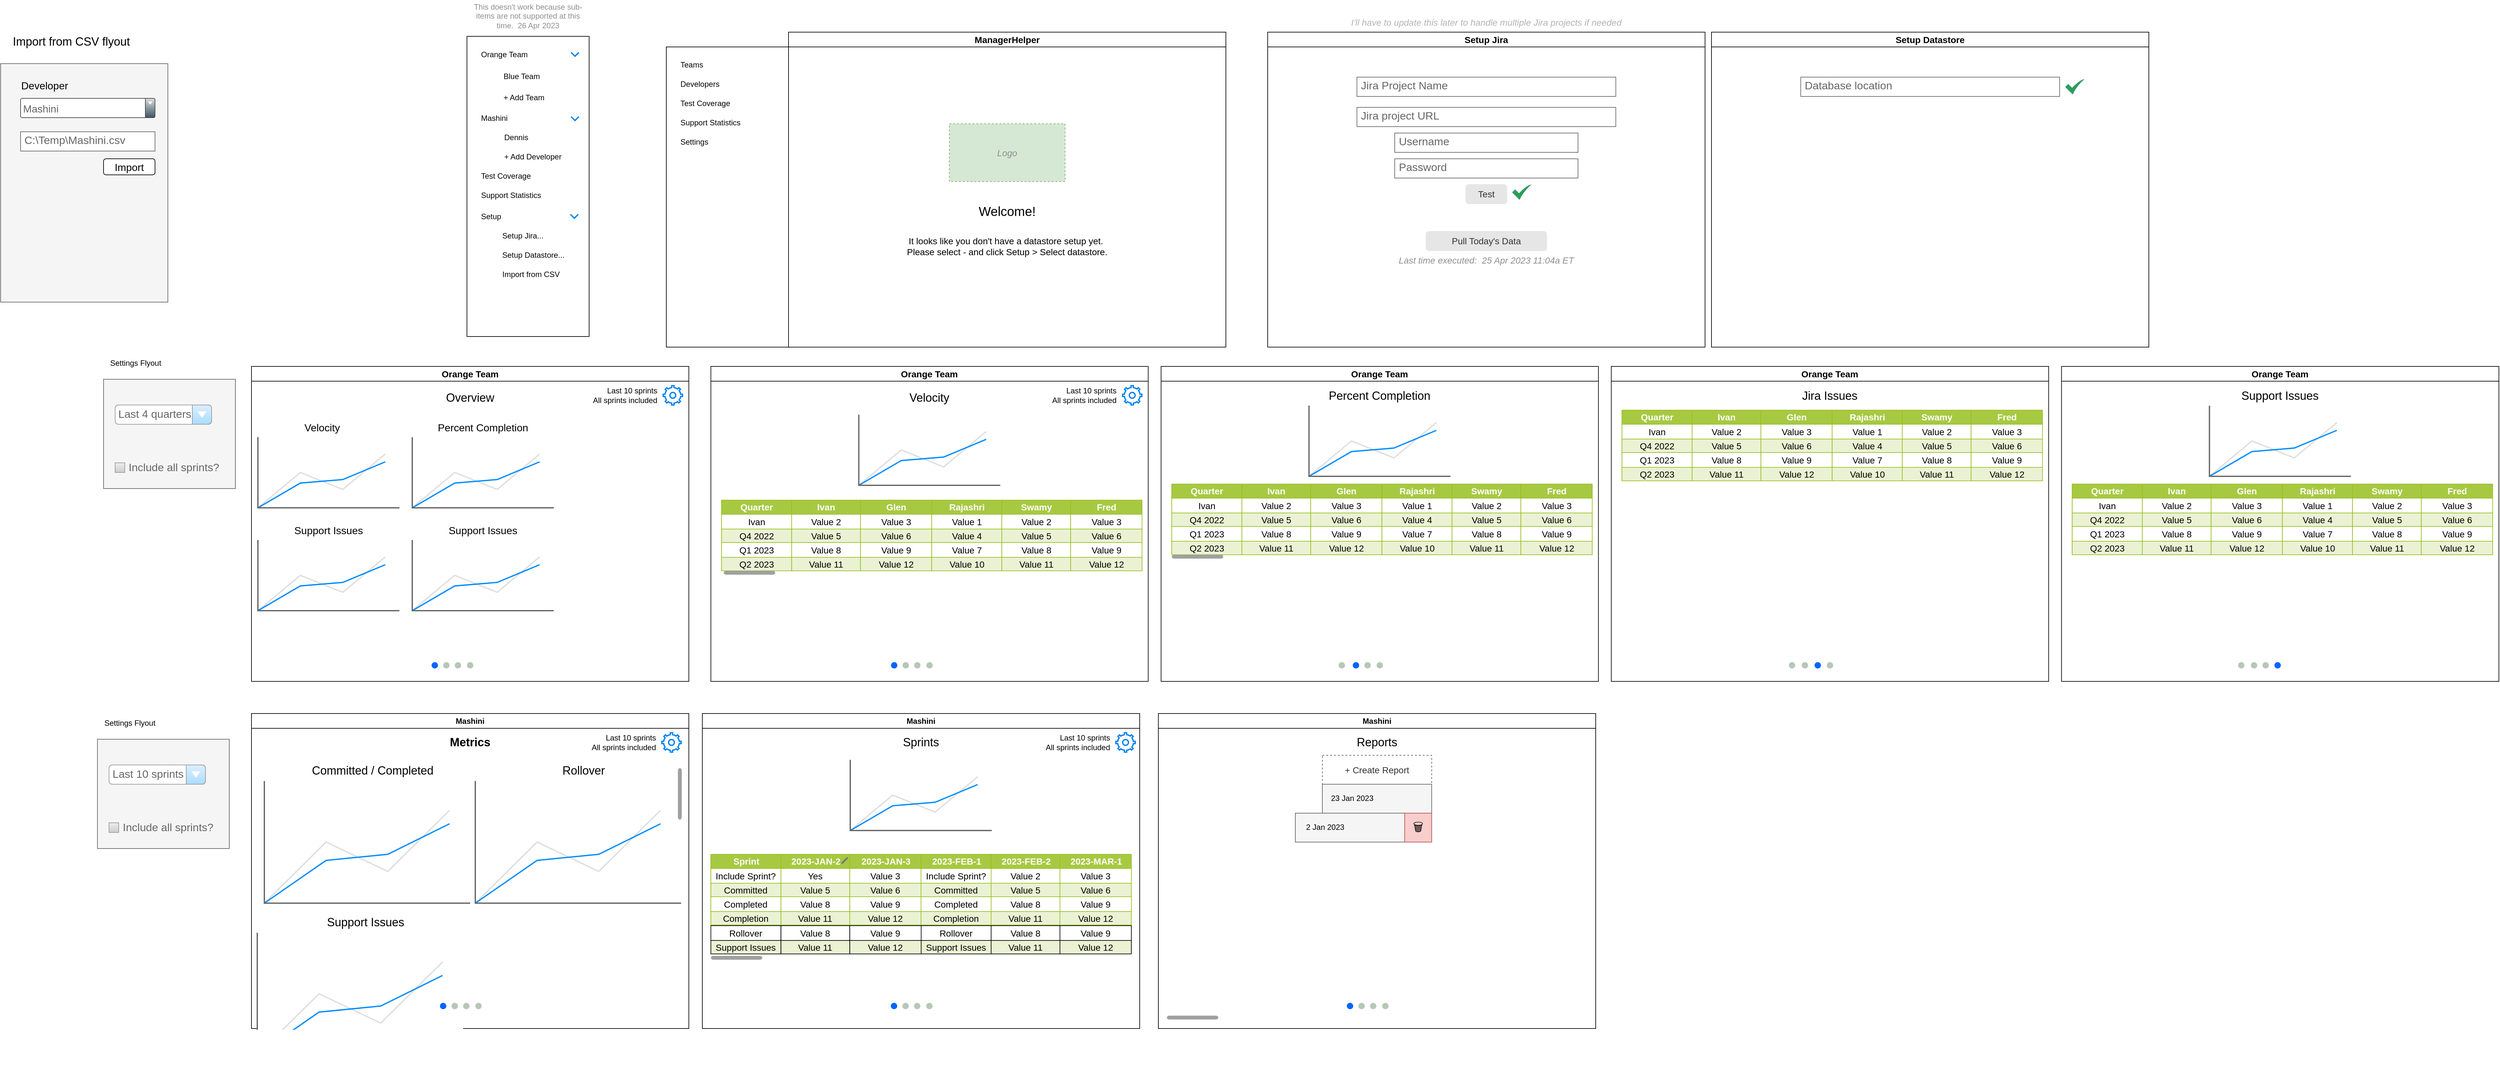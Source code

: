 <mxfile version="20.7.4" type="device"><diagram id="KD8UZ1uTYyhpafIzcGvH" name="Page-1"><mxGraphModel dx="1630" dy="504" grid="1" gridSize="10" guides="1" tooltips="1" connect="1" arrows="1" fold="1" page="1" pageScale="1" pageWidth="850" pageHeight="1100" math="0" shadow="0"><root><mxCell id="0"/><mxCell id="1" parent="0"/><mxCell id="x89YmH2ciRZgyZcLdzpQ-55" value="" style="rounded=0;whiteSpace=wrap;html=1;fontSize=20;" parent="1" vertex="1"><mxGeometry x="745" y="93" width="190" height="467" as="geometry"/></mxCell><mxCell id="6C1QFtq3x26euscHdU1l-464" value="" style="rounded=0;whiteSpace=wrap;html=1;fontSize=12;fillColor=#f5f5f5;fontColor=#333333;strokeColor=#666666;" parent="1" vertex="1"><mxGeometry x="-290" y="119" width="260" height="371" as="geometry"/></mxCell><mxCell id="6C1QFtq3x26euscHdU1l-392" value="" style="rounded=0;whiteSpace=wrap;html=1;fontSize=12;fillColor=#f5f5f5;fontColor=#333333;strokeColor=#666666;" parent="1" vertex="1"><mxGeometry x="-139.5" y="1170" width="205" height="170" as="geometry"/></mxCell><mxCell id="GOkHHAlVm_RYpVZANfHV-65" value="Orange Team" style="swimlane;whiteSpace=wrap;html=1;shadow=0;fontSize=14;" parent="1" vertex="1"><mxGeometry x="814.25" y="590" width="680" height="490" as="geometry"/></mxCell><mxCell id="GOkHHAlVm_RYpVZANfHV-93" value="Assets" style="childLayout=tableLayout;recursiveResize=0;strokeColor=#98bf21;fillColor=#A7C942;shadow=0;fontSize=14;" parent="GOkHHAlVm_RYpVZANfHV-65" vertex="1"><mxGeometry x="16.63" y="208" width="326.75" height="110" as="geometry"/></mxCell><mxCell id="GOkHHAlVm_RYpVZANfHV-94" style="shape=tableRow;horizontal=0;startSize=0;swimlaneHead=0;swimlaneBody=0;top=0;left=0;bottom=0;right=0;dropTarget=0;collapsible=0;recursiveResize=0;expand=0;fontStyle=0;strokeColor=inherit;fillColor=#ffffff;fontSize=14;" parent="GOkHHAlVm_RYpVZANfHV-93" vertex="1"><mxGeometry width="326.75" height="22" as="geometry"/></mxCell><mxCell id="GOkHHAlVm_RYpVZANfHV-95" value="Quarter" style="connectable=0;recursiveResize=0;strokeColor=inherit;fillColor=#A7C942;align=center;fontStyle=1;fontColor=#FFFFFF;html=1;fontSize=14;" parent="GOkHHAlVm_RYpVZANfHV-94" vertex="1"><mxGeometry width="109" height="22" as="geometry"><mxRectangle width="109" height="22" as="alternateBounds"/></mxGeometry></mxCell><mxCell id="GOkHHAlVm_RYpVZANfHV-96" value="Ivan" style="connectable=0;recursiveResize=0;strokeColor=inherit;fillColor=#A7C942;align=center;fontStyle=1;fontColor=#FFFFFF;html=1;fontSize=14;" parent="GOkHHAlVm_RYpVZANfHV-94" vertex="1"><mxGeometry x="109" width="107" height="22" as="geometry"><mxRectangle width="107" height="22" as="alternateBounds"/></mxGeometry></mxCell><mxCell id="GOkHHAlVm_RYpVZANfHV-97" value="Glen" style="connectable=0;recursiveResize=0;strokeColor=inherit;fillColor=#A7C942;align=center;fontStyle=1;fontColor=#FFFFFF;html=1;fontSize=14;" parent="GOkHHAlVm_RYpVZANfHV-94" vertex="1"><mxGeometry x="216" width="111" height="22" as="geometry"><mxRectangle width="111" height="22" as="alternateBounds"/></mxGeometry></mxCell><mxCell id="GOkHHAlVm_RYpVZANfHV-98" value="" style="shape=tableRow;horizontal=0;startSize=0;swimlaneHead=0;swimlaneBody=0;top=0;left=0;bottom=0;right=0;dropTarget=0;collapsible=0;recursiveResize=0;expand=0;fontStyle=0;strokeColor=inherit;fillColor=#ffffff;fontSize=14;" parent="GOkHHAlVm_RYpVZANfHV-93" vertex="1"><mxGeometry y="22" width="326.75" height="23" as="geometry"/></mxCell><mxCell id="GOkHHAlVm_RYpVZANfHV-99" value="Ivan" style="connectable=0;recursiveResize=0;strokeColor=inherit;fillColor=inherit;align=center;whiteSpace=wrap;html=1;fontSize=14;" parent="GOkHHAlVm_RYpVZANfHV-98" vertex="1"><mxGeometry width="109" height="23" as="geometry"><mxRectangle width="109" height="23" as="alternateBounds"/></mxGeometry></mxCell><mxCell id="GOkHHAlVm_RYpVZANfHV-100" value="Value 2" style="connectable=0;recursiveResize=0;strokeColor=inherit;fillColor=inherit;align=center;whiteSpace=wrap;html=1;fontSize=14;" parent="GOkHHAlVm_RYpVZANfHV-98" vertex="1"><mxGeometry x="109" width="107" height="23" as="geometry"><mxRectangle width="107" height="23" as="alternateBounds"/></mxGeometry></mxCell><mxCell id="GOkHHAlVm_RYpVZANfHV-101" value="Value 3" style="connectable=0;recursiveResize=0;strokeColor=inherit;fillColor=inherit;align=center;whiteSpace=wrap;html=1;fontSize=14;" parent="GOkHHAlVm_RYpVZANfHV-98" vertex="1"><mxGeometry x="216" width="111" height="23" as="geometry"><mxRectangle width="111" height="23" as="alternateBounds"/></mxGeometry></mxCell><mxCell id="GOkHHAlVm_RYpVZANfHV-102" value="" style="shape=tableRow;horizontal=0;startSize=0;swimlaneHead=0;swimlaneBody=0;top=0;left=0;bottom=0;right=0;dropTarget=0;collapsible=0;recursiveResize=0;expand=0;fontStyle=1;strokeColor=inherit;fillColor=#EAF2D3;fontSize=14;" parent="GOkHHAlVm_RYpVZANfHV-93" vertex="1"><mxGeometry y="45" width="326.75" height="21" as="geometry"/></mxCell><mxCell id="GOkHHAlVm_RYpVZANfHV-103" value="Q4 2022" style="connectable=0;recursiveResize=0;strokeColor=inherit;fillColor=inherit;whiteSpace=wrap;html=1;fontSize=14;" parent="GOkHHAlVm_RYpVZANfHV-102" vertex="1"><mxGeometry width="109" height="21" as="geometry"><mxRectangle width="109" height="21" as="alternateBounds"/></mxGeometry></mxCell><mxCell id="GOkHHAlVm_RYpVZANfHV-104" value="Value 5" style="connectable=0;recursiveResize=0;strokeColor=inherit;fillColor=inherit;whiteSpace=wrap;html=1;fontSize=14;" parent="GOkHHAlVm_RYpVZANfHV-102" vertex="1"><mxGeometry x="109" width="107" height="21" as="geometry"><mxRectangle width="107" height="21" as="alternateBounds"/></mxGeometry></mxCell><mxCell id="GOkHHAlVm_RYpVZANfHV-105" value="Value 6" style="connectable=0;recursiveResize=0;strokeColor=inherit;fillColor=inherit;whiteSpace=wrap;html=1;fontSize=14;" parent="GOkHHAlVm_RYpVZANfHV-102" vertex="1"><mxGeometry x="216" width="111" height="21" as="geometry"><mxRectangle width="111" height="21" as="alternateBounds"/></mxGeometry></mxCell><mxCell id="GOkHHAlVm_RYpVZANfHV-106" value="" style="shape=tableRow;horizontal=0;startSize=0;swimlaneHead=0;swimlaneBody=0;top=0;left=0;bottom=0;right=0;dropTarget=0;collapsible=0;recursiveResize=0;expand=0;fontStyle=0;strokeColor=inherit;fillColor=#ffffff;fontSize=14;" parent="GOkHHAlVm_RYpVZANfHV-93" vertex="1"><mxGeometry y="66" width="326.75" height="23" as="geometry"/></mxCell><mxCell id="GOkHHAlVm_RYpVZANfHV-107" value="Q1 2023" style="connectable=0;recursiveResize=0;strokeColor=inherit;fillColor=inherit;fontStyle=0;align=center;whiteSpace=wrap;html=1;fontSize=14;" parent="GOkHHAlVm_RYpVZANfHV-106" vertex="1"><mxGeometry width="109" height="23" as="geometry"><mxRectangle width="109" height="23" as="alternateBounds"/></mxGeometry></mxCell><mxCell id="GOkHHAlVm_RYpVZANfHV-108" value="Value 8" style="connectable=0;recursiveResize=0;strokeColor=inherit;fillColor=inherit;fontStyle=0;align=center;whiteSpace=wrap;html=1;fontSize=14;" parent="GOkHHAlVm_RYpVZANfHV-106" vertex="1"><mxGeometry x="109" width="107" height="23" as="geometry"><mxRectangle width="107" height="23" as="alternateBounds"/></mxGeometry></mxCell><mxCell id="GOkHHAlVm_RYpVZANfHV-109" value="Value 9" style="connectable=0;recursiveResize=0;strokeColor=inherit;fillColor=inherit;fontStyle=0;align=center;whiteSpace=wrap;html=1;fontSize=14;" parent="GOkHHAlVm_RYpVZANfHV-106" vertex="1"><mxGeometry x="216" width="111" height="23" as="geometry"><mxRectangle width="111" height="23" as="alternateBounds"/></mxGeometry></mxCell><mxCell id="GOkHHAlVm_RYpVZANfHV-110" value="" style="shape=tableRow;horizontal=0;startSize=0;swimlaneHead=0;swimlaneBody=0;top=0;left=0;bottom=0;right=0;dropTarget=0;collapsible=0;recursiveResize=0;expand=0;fontStyle=1;strokeColor=inherit;fillColor=#EAF2D3;fontSize=14;" parent="GOkHHAlVm_RYpVZANfHV-93" vertex="1"><mxGeometry y="89" width="326.75" height="21" as="geometry"/></mxCell><mxCell id="GOkHHAlVm_RYpVZANfHV-111" value="Q2 2023" style="connectable=0;recursiveResize=0;strokeColor=inherit;fillColor=inherit;whiteSpace=wrap;html=1;fontSize=14;" parent="GOkHHAlVm_RYpVZANfHV-110" vertex="1"><mxGeometry width="109" height="21" as="geometry"><mxRectangle width="109" height="21" as="alternateBounds"/></mxGeometry></mxCell><mxCell id="GOkHHAlVm_RYpVZANfHV-112" value="Value 11" style="connectable=0;recursiveResize=0;strokeColor=inherit;fillColor=inherit;whiteSpace=wrap;html=1;fontSize=14;" parent="GOkHHAlVm_RYpVZANfHV-110" vertex="1"><mxGeometry x="109" width="107" height="21" as="geometry"><mxRectangle width="107" height="21" as="alternateBounds"/></mxGeometry></mxCell><mxCell id="GOkHHAlVm_RYpVZANfHV-113" value="Value 12" style="connectable=0;recursiveResize=0;strokeColor=inherit;fillColor=inherit;whiteSpace=wrap;html=1;fontSize=14;" parent="GOkHHAlVm_RYpVZANfHV-110" vertex="1"><mxGeometry x="216" width="111" height="21" as="geometry"><mxRectangle width="111" height="21" as="alternateBounds"/></mxGeometry></mxCell><mxCell id="BHeHbuaZy65FpQI7f7K2-31" value="Assets" style="childLayout=tableLayout;recursiveResize=0;strokeColor=#98bf21;fillColor=#A7C942;shadow=0;fontSize=14;" parent="GOkHHAlVm_RYpVZANfHV-65" vertex="1"><mxGeometry x="343.38" y="208" width="326.75" height="110" as="geometry"/></mxCell><mxCell id="BHeHbuaZy65FpQI7f7K2-32" style="shape=tableRow;horizontal=0;startSize=0;swimlaneHead=0;swimlaneBody=0;top=0;left=0;bottom=0;right=0;dropTarget=0;collapsible=0;recursiveResize=0;expand=0;fontStyle=0;strokeColor=inherit;fillColor=#ffffff;fontSize=14;" parent="BHeHbuaZy65FpQI7f7K2-31" vertex="1"><mxGeometry width="326.75" height="22" as="geometry"/></mxCell><mxCell id="BHeHbuaZy65FpQI7f7K2-33" value="Rajashri" style="connectable=0;recursiveResize=0;strokeColor=inherit;fillColor=#A7C942;align=center;fontStyle=1;fontColor=#FFFFFF;html=1;fontSize=14;" parent="BHeHbuaZy65FpQI7f7K2-32" vertex="1"><mxGeometry width="109" height="22" as="geometry"><mxRectangle width="109" height="22" as="alternateBounds"/></mxGeometry></mxCell><mxCell id="BHeHbuaZy65FpQI7f7K2-34" value="Swamy" style="connectable=0;recursiveResize=0;strokeColor=inherit;fillColor=#A7C942;align=center;fontStyle=1;fontColor=#FFFFFF;html=1;fontSize=14;" parent="BHeHbuaZy65FpQI7f7K2-32" vertex="1"><mxGeometry x="109" width="107" height="22" as="geometry"><mxRectangle width="107" height="22" as="alternateBounds"/></mxGeometry></mxCell><mxCell id="BHeHbuaZy65FpQI7f7K2-35" value="Fred" style="connectable=0;recursiveResize=0;strokeColor=inherit;fillColor=#A7C942;align=center;fontStyle=1;fontColor=#FFFFFF;html=1;fontSize=14;" parent="BHeHbuaZy65FpQI7f7K2-32" vertex="1"><mxGeometry x="216" width="111" height="22" as="geometry"><mxRectangle width="111" height="22" as="alternateBounds"/></mxGeometry></mxCell><mxCell id="BHeHbuaZy65FpQI7f7K2-36" value="" style="shape=tableRow;horizontal=0;startSize=0;swimlaneHead=0;swimlaneBody=0;top=0;left=0;bottom=0;right=0;dropTarget=0;collapsible=0;recursiveResize=0;expand=0;fontStyle=0;strokeColor=inherit;fillColor=#ffffff;fontSize=14;" parent="BHeHbuaZy65FpQI7f7K2-31" vertex="1"><mxGeometry y="22" width="326.75" height="23" as="geometry"/></mxCell><mxCell id="BHeHbuaZy65FpQI7f7K2-37" value="Value 1" style="connectable=0;recursiveResize=0;strokeColor=inherit;fillColor=inherit;align=center;whiteSpace=wrap;html=1;fontSize=14;" parent="BHeHbuaZy65FpQI7f7K2-36" vertex="1"><mxGeometry width="109" height="23" as="geometry"><mxRectangle width="109" height="23" as="alternateBounds"/></mxGeometry></mxCell><mxCell id="BHeHbuaZy65FpQI7f7K2-38" value="Value 2" style="connectable=0;recursiveResize=0;strokeColor=inherit;fillColor=inherit;align=center;whiteSpace=wrap;html=1;fontSize=14;" parent="BHeHbuaZy65FpQI7f7K2-36" vertex="1"><mxGeometry x="109" width="107" height="23" as="geometry"><mxRectangle width="107" height="23" as="alternateBounds"/></mxGeometry></mxCell><mxCell id="BHeHbuaZy65FpQI7f7K2-39" value="Value 3" style="connectable=0;recursiveResize=0;strokeColor=inherit;fillColor=inherit;align=center;whiteSpace=wrap;html=1;fontSize=14;" parent="BHeHbuaZy65FpQI7f7K2-36" vertex="1"><mxGeometry x="216" width="111" height="23" as="geometry"><mxRectangle width="111" height="23" as="alternateBounds"/></mxGeometry></mxCell><mxCell id="BHeHbuaZy65FpQI7f7K2-40" value="" style="shape=tableRow;horizontal=0;startSize=0;swimlaneHead=0;swimlaneBody=0;top=0;left=0;bottom=0;right=0;dropTarget=0;collapsible=0;recursiveResize=0;expand=0;fontStyle=1;strokeColor=inherit;fillColor=#EAF2D3;fontSize=14;" parent="BHeHbuaZy65FpQI7f7K2-31" vertex="1"><mxGeometry y="45" width="326.75" height="21" as="geometry"/></mxCell><mxCell id="BHeHbuaZy65FpQI7f7K2-41" value="Value 4" style="connectable=0;recursiveResize=0;strokeColor=inherit;fillColor=inherit;whiteSpace=wrap;html=1;fontSize=14;" parent="BHeHbuaZy65FpQI7f7K2-40" vertex="1"><mxGeometry width="109" height="21" as="geometry"><mxRectangle width="109" height="21" as="alternateBounds"/></mxGeometry></mxCell><mxCell id="BHeHbuaZy65FpQI7f7K2-42" value="Value 5" style="connectable=0;recursiveResize=0;strokeColor=inherit;fillColor=inherit;whiteSpace=wrap;html=1;fontSize=14;" parent="BHeHbuaZy65FpQI7f7K2-40" vertex="1"><mxGeometry x="109" width="107" height="21" as="geometry"><mxRectangle width="107" height="21" as="alternateBounds"/></mxGeometry></mxCell><mxCell id="BHeHbuaZy65FpQI7f7K2-43" value="Value 6" style="connectable=0;recursiveResize=0;strokeColor=inherit;fillColor=inherit;whiteSpace=wrap;html=1;fontSize=14;" parent="BHeHbuaZy65FpQI7f7K2-40" vertex="1"><mxGeometry x="216" width="111" height="21" as="geometry"><mxRectangle width="111" height="21" as="alternateBounds"/></mxGeometry></mxCell><mxCell id="BHeHbuaZy65FpQI7f7K2-44" value="" style="shape=tableRow;horizontal=0;startSize=0;swimlaneHead=0;swimlaneBody=0;top=0;left=0;bottom=0;right=0;dropTarget=0;collapsible=0;recursiveResize=0;expand=0;fontStyle=0;strokeColor=inherit;fillColor=#ffffff;fontSize=14;" parent="BHeHbuaZy65FpQI7f7K2-31" vertex="1"><mxGeometry y="66" width="326.75" height="23" as="geometry"/></mxCell><mxCell id="BHeHbuaZy65FpQI7f7K2-45" value="Value 7" style="connectable=0;recursiveResize=0;strokeColor=inherit;fillColor=inherit;fontStyle=0;align=center;whiteSpace=wrap;html=1;fontSize=14;" parent="BHeHbuaZy65FpQI7f7K2-44" vertex="1"><mxGeometry width="109" height="23" as="geometry"><mxRectangle width="109" height="23" as="alternateBounds"/></mxGeometry></mxCell><mxCell id="BHeHbuaZy65FpQI7f7K2-46" value="Value 8" style="connectable=0;recursiveResize=0;strokeColor=inherit;fillColor=inherit;fontStyle=0;align=center;whiteSpace=wrap;html=1;fontSize=14;" parent="BHeHbuaZy65FpQI7f7K2-44" vertex="1"><mxGeometry x="109" width="107" height="23" as="geometry"><mxRectangle width="107" height="23" as="alternateBounds"/></mxGeometry></mxCell><mxCell id="BHeHbuaZy65FpQI7f7K2-47" value="Value 9" style="connectable=0;recursiveResize=0;strokeColor=inherit;fillColor=inherit;fontStyle=0;align=center;whiteSpace=wrap;html=1;fontSize=14;" parent="BHeHbuaZy65FpQI7f7K2-44" vertex="1"><mxGeometry x="216" width="111" height="23" as="geometry"><mxRectangle width="111" height="23" as="alternateBounds"/></mxGeometry></mxCell><mxCell id="BHeHbuaZy65FpQI7f7K2-48" value="" style="shape=tableRow;horizontal=0;startSize=0;swimlaneHead=0;swimlaneBody=0;top=0;left=0;bottom=0;right=0;dropTarget=0;collapsible=0;recursiveResize=0;expand=0;fontStyle=1;strokeColor=inherit;fillColor=#EAF2D3;fontSize=14;" parent="BHeHbuaZy65FpQI7f7K2-31" vertex="1"><mxGeometry y="89" width="326.75" height="21" as="geometry"/></mxCell><mxCell id="BHeHbuaZy65FpQI7f7K2-49" value="Value 10" style="connectable=0;recursiveResize=0;strokeColor=inherit;fillColor=inherit;whiteSpace=wrap;html=1;fontSize=14;" parent="BHeHbuaZy65FpQI7f7K2-48" vertex="1"><mxGeometry width="109" height="21" as="geometry"><mxRectangle width="109" height="21" as="alternateBounds"/></mxGeometry></mxCell><mxCell id="BHeHbuaZy65FpQI7f7K2-50" value="Value 11" style="connectable=0;recursiveResize=0;strokeColor=inherit;fillColor=inherit;whiteSpace=wrap;html=1;fontSize=14;" parent="BHeHbuaZy65FpQI7f7K2-48" vertex="1"><mxGeometry x="109" width="107" height="21" as="geometry"><mxRectangle width="107" height="21" as="alternateBounds"/></mxGeometry></mxCell><mxCell id="BHeHbuaZy65FpQI7f7K2-51" value="Value 12" style="connectable=0;recursiveResize=0;strokeColor=inherit;fillColor=inherit;whiteSpace=wrap;html=1;fontSize=14;" parent="BHeHbuaZy65FpQI7f7K2-48" vertex="1"><mxGeometry x="216" width="111" height="21" as="geometry"><mxRectangle width="111" height="21" as="alternateBounds"/></mxGeometry></mxCell><mxCell id="BHeHbuaZy65FpQI7f7K2-73" value="" style="verticalLabelPosition=bottom;shadow=0;dashed=0;align=center;html=1;verticalAlign=top;strokeWidth=1;shape=mxgraph.mockup.graphics.lineChart;strokeColor=none;strokeColor2=#666666;strokeColor3=#008cff;strokeColor4=#dddddd;" parent="GOkHHAlVm_RYpVZANfHV-65" vertex="1"><mxGeometry x="230" y="75" width="220" height="110" as="geometry"/></mxCell><mxCell id="BHeHbuaZy65FpQI7f7K2-75" value="Velocity" style="text;html=1;strokeColor=none;fillColor=none;align=center;verticalAlign=middle;whiteSpace=wrap;rounded=0;fontSize=18;" parent="GOkHHAlVm_RYpVZANfHV-65" vertex="1"><mxGeometry x="280" y="34" width="120" height="30" as="geometry"/></mxCell><mxCell id="6C1QFtq3x26euscHdU1l-3" value="" style="shape=ellipse;fillColor=#0065FF;strokeColor=none;html=1;sketch=0;fontSize=18;" parent="GOkHHAlVm_RYpVZANfHV-65" vertex="1"><mxGeometry x="280" y="460" width="10" height="10" as="geometry"/></mxCell><mxCell id="6C1QFtq3x26euscHdU1l-470" value="" style="html=1;verticalLabelPosition=bottom;align=center;labelBackgroundColor=#ffffff;verticalAlign=top;strokeWidth=2;strokeColor=#0080F0;shadow=0;dashed=0;shape=mxgraph.ios7.icons.settings;fontSize=18;fillColor=none;" parent="GOkHHAlVm_RYpVZANfHV-65" vertex="1"><mxGeometry x="640.13" y="30" width="30" height="30" as="geometry"/></mxCell><mxCell id="6C1QFtq3x26euscHdU1l-471" value="Last 10 sprints&lt;br&gt;All sprints included" style="text;html=1;strokeColor=none;fillColor=none;align=right;verticalAlign=middle;whiteSpace=wrap;rounded=0;fontSize=12;" parent="GOkHHAlVm_RYpVZANfHV-65" vertex="1"><mxGeometry x="496.13" y="30" width="136.75" height="30" as="geometry"/></mxCell><mxCell id="6C1QFtq3x26euscHdU1l-473" value="" style="html=1;verticalLabelPosition=bottom;labelBackgroundColor=#ffffff;verticalAlign=top;shadow=0;dashed=0;strokeWidth=2;shape=mxgraph.ios7.misc.scroll_(horizontal);fillColor=#a0a0a0;fontSize=14;" parent="GOkHHAlVm_RYpVZANfHV-65" vertex="1"><mxGeometry x="20" y="318" width="80" height="6" as="geometry"/></mxCell><mxCell id="BHeHbuaZy65FpQI7f7K2-77" value="Settings" style="text;html=1;strokeColor=none;fillColor=none;align=left;verticalAlign=middle;whiteSpace=wrap;rounded=0;fontSize=12;fontColor=#050505;" parent="1" vertex="1"><mxGeometry x="765" y="226" width="127" height="30" as="geometry"/></mxCell><mxCell id="BHeHbuaZy65FpQI7f7K2-79" value="Teams" style="text;html=1;strokeColor=none;fillColor=none;align=left;verticalAlign=middle;whiteSpace=wrap;rounded=0;fontSize=12;fontColor=#050505;" parent="1" vertex="1"><mxGeometry x="765" y="106" width="127" height="30" as="geometry"/></mxCell><mxCell id="BHeHbuaZy65FpQI7f7K2-80" value="Developers" style="text;html=1;strokeColor=none;fillColor=none;align=left;verticalAlign=middle;whiteSpace=wrap;rounded=0;fontSize=12;fontColor=#050505;" parent="1" vertex="1"><mxGeometry x="765" y="136" width="170" height="30" as="geometry"/></mxCell><mxCell id="BHeHbuaZy65FpQI7f7K2-85" value="Test Coverage" style="text;html=1;strokeColor=none;fillColor=none;align=left;verticalAlign=middle;whiteSpace=wrap;rounded=0;fontSize=12;fontColor=#050505;" parent="1" vertex="1"><mxGeometry x="765" y="166" width="160" height="30" as="geometry"/></mxCell><mxCell id="BHeHbuaZy65FpQI7f7K2-86" value="Support Statistics" style="text;html=1;strokeColor=none;fillColor=none;align=left;verticalAlign=middle;whiteSpace=wrap;rounded=0;fontSize=12;fontColor=#050505;" parent="1" vertex="1"><mxGeometry x="765" y="196" width="160" height="30" as="geometry"/></mxCell><mxCell id="6C1QFtq3x26euscHdU1l-4" value="" style="shape=ellipse;fillColor=#B7C7B6;strokeColor=none;html=1;sketch=0;fontSize=18;" parent="1" vertex="1"><mxGeometry x="1112.25" y="1050" width="10" height="10" as="geometry"/></mxCell><mxCell id="6C1QFtq3x26euscHdU1l-5" value="" style="shape=ellipse;fillColor=#B7C7B6;strokeColor=none;html=1;sketch=0;fontSize=18;" parent="1" vertex="1"><mxGeometry x="1130.25" y="1050" width="10" height="10" as="geometry"/></mxCell><mxCell id="6C1QFtq3x26euscHdU1l-6" value="" style="shape=ellipse;fillColor=#B7C7B6;strokeColor=none;html=1;sketch=0;fontSize=18;" parent="1" vertex="1"><mxGeometry x="1149.25" y="1050" width="10" height="10" as="geometry"/></mxCell><mxCell id="6C1QFtq3x26euscHdU1l-60" value="Orange Team" style="swimlane;whiteSpace=wrap;html=1;shadow=0;fontSize=14;" parent="1" vertex="1"><mxGeometry x="1514.25" y="590" width="680" height="490" as="geometry"/></mxCell><mxCell id="6C1QFtq3x26euscHdU1l-62" value="Assets" style="childLayout=tableLayout;recursiveResize=0;strokeColor=#98bf21;fillColor=#A7C942;shadow=0;fontSize=14;" parent="6C1QFtq3x26euscHdU1l-60" vertex="1"><mxGeometry x="16.63" y="183" width="326.75" height="110" as="geometry"/></mxCell><mxCell id="6C1QFtq3x26euscHdU1l-63" style="shape=tableRow;horizontal=0;startSize=0;swimlaneHead=0;swimlaneBody=0;top=0;left=0;bottom=0;right=0;dropTarget=0;collapsible=0;recursiveResize=0;expand=0;fontStyle=0;strokeColor=inherit;fillColor=#ffffff;fontSize=14;" parent="6C1QFtq3x26euscHdU1l-62" vertex="1"><mxGeometry width="326.75" height="22" as="geometry"/></mxCell><mxCell id="6C1QFtq3x26euscHdU1l-64" value="Quarter" style="connectable=0;recursiveResize=0;strokeColor=inherit;fillColor=#A7C942;align=center;fontStyle=1;fontColor=#FFFFFF;html=1;fontSize=14;" parent="6C1QFtq3x26euscHdU1l-63" vertex="1"><mxGeometry width="109" height="22" as="geometry"><mxRectangle width="109" height="22" as="alternateBounds"/></mxGeometry></mxCell><mxCell id="6C1QFtq3x26euscHdU1l-65" value="Ivan" style="connectable=0;recursiveResize=0;strokeColor=inherit;fillColor=#A7C942;align=center;fontStyle=1;fontColor=#FFFFFF;html=1;fontSize=14;" parent="6C1QFtq3x26euscHdU1l-63" vertex="1"><mxGeometry x="109" width="107" height="22" as="geometry"><mxRectangle width="107" height="22" as="alternateBounds"/></mxGeometry></mxCell><mxCell id="6C1QFtq3x26euscHdU1l-66" value="Glen" style="connectable=0;recursiveResize=0;strokeColor=inherit;fillColor=#A7C942;align=center;fontStyle=1;fontColor=#FFFFFF;html=1;fontSize=14;" parent="6C1QFtq3x26euscHdU1l-63" vertex="1"><mxGeometry x="216" width="111" height="22" as="geometry"><mxRectangle width="111" height="22" as="alternateBounds"/></mxGeometry></mxCell><mxCell id="6C1QFtq3x26euscHdU1l-67" value="" style="shape=tableRow;horizontal=0;startSize=0;swimlaneHead=0;swimlaneBody=0;top=0;left=0;bottom=0;right=0;dropTarget=0;collapsible=0;recursiveResize=0;expand=0;fontStyle=0;strokeColor=inherit;fillColor=#ffffff;fontSize=14;" parent="6C1QFtq3x26euscHdU1l-62" vertex="1"><mxGeometry y="22" width="326.75" height="23" as="geometry"/></mxCell><mxCell id="6C1QFtq3x26euscHdU1l-68" value="Ivan" style="connectable=0;recursiveResize=0;strokeColor=inherit;fillColor=inherit;align=center;whiteSpace=wrap;html=1;fontSize=14;" parent="6C1QFtq3x26euscHdU1l-67" vertex="1"><mxGeometry width="109" height="23" as="geometry"><mxRectangle width="109" height="23" as="alternateBounds"/></mxGeometry></mxCell><mxCell id="6C1QFtq3x26euscHdU1l-69" value="Value 2" style="connectable=0;recursiveResize=0;strokeColor=inherit;fillColor=inherit;align=center;whiteSpace=wrap;html=1;fontSize=14;" parent="6C1QFtq3x26euscHdU1l-67" vertex="1"><mxGeometry x="109" width="107" height="23" as="geometry"><mxRectangle width="107" height="23" as="alternateBounds"/></mxGeometry></mxCell><mxCell id="6C1QFtq3x26euscHdU1l-70" value="Value 3" style="connectable=0;recursiveResize=0;strokeColor=inherit;fillColor=inherit;align=center;whiteSpace=wrap;html=1;fontSize=14;" parent="6C1QFtq3x26euscHdU1l-67" vertex="1"><mxGeometry x="216" width="111" height="23" as="geometry"><mxRectangle width="111" height="23" as="alternateBounds"/></mxGeometry></mxCell><mxCell id="6C1QFtq3x26euscHdU1l-71" value="" style="shape=tableRow;horizontal=0;startSize=0;swimlaneHead=0;swimlaneBody=0;top=0;left=0;bottom=0;right=0;dropTarget=0;collapsible=0;recursiveResize=0;expand=0;fontStyle=1;strokeColor=inherit;fillColor=#EAF2D3;fontSize=14;" parent="6C1QFtq3x26euscHdU1l-62" vertex="1"><mxGeometry y="45" width="326.75" height="21" as="geometry"/></mxCell><mxCell id="6C1QFtq3x26euscHdU1l-72" value="Q4 2022" style="connectable=0;recursiveResize=0;strokeColor=inherit;fillColor=inherit;whiteSpace=wrap;html=1;fontSize=14;" parent="6C1QFtq3x26euscHdU1l-71" vertex="1"><mxGeometry width="109" height="21" as="geometry"><mxRectangle width="109" height="21" as="alternateBounds"/></mxGeometry></mxCell><mxCell id="6C1QFtq3x26euscHdU1l-73" value="Value 5" style="connectable=0;recursiveResize=0;strokeColor=inherit;fillColor=inherit;whiteSpace=wrap;html=1;fontSize=14;" parent="6C1QFtq3x26euscHdU1l-71" vertex="1"><mxGeometry x="109" width="107" height="21" as="geometry"><mxRectangle width="107" height="21" as="alternateBounds"/></mxGeometry></mxCell><mxCell id="6C1QFtq3x26euscHdU1l-74" value="Value 6" style="connectable=0;recursiveResize=0;strokeColor=inherit;fillColor=inherit;whiteSpace=wrap;html=1;fontSize=14;" parent="6C1QFtq3x26euscHdU1l-71" vertex="1"><mxGeometry x="216" width="111" height="21" as="geometry"><mxRectangle width="111" height="21" as="alternateBounds"/></mxGeometry></mxCell><mxCell id="6C1QFtq3x26euscHdU1l-75" value="" style="shape=tableRow;horizontal=0;startSize=0;swimlaneHead=0;swimlaneBody=0;top=0;left=0;bottom=0;right=0;dropTarget=0;collapsible=0;recursiveResize=0;expand=0;fontStyle=0;strokeColor=inherit;fillColor=#ffffff;fontSize=14;" parent="6C1QFtq3x26euscHdU1l-62" vertex="1"><mxGeometry y="66" width="326.75" height="23" as="geometry"/></mxCell><mxCell id="6C1QFtq3x26euscHdU1l-76" value="Q1 2023" style="connectable=0;recursiveResize=0;strokeColor=inherit;fillColor=inherit;fontStyle=0;align=center;whiteSpace=wrap;html=1;fontSize=14;" parent="6C1QFtq3x26euscHdU1l-75" vertex="1"><mxGeometry width="109" height="23" as="geometry"><mxRectangle width="109" height="23" as="alternateBounds"/></mxGeometry></mxCell><mxCell id="6C1QFtq3x26euscHdU1l-77" value="Value 8" style="connectable=0;recursiveResize=0;strokeColor=inherit;fillColor=inherit;fontStyle=0;align=center;whiteSpace=wrap;html=1;fontSize=14;" parent="6C1QFtq3x26euscHdU1l-75" vertex="1"><mxGeometry x="109" width="107" height="23" as="geometry"><mxRectangle width="107" height="23" as="alternateBounds"/></mxGeometry></mxCell><mxCell id="6C1QFtq3x26euscHdU1l-78" value="Value 9" style="connectable=0;recursiveResize=0;strokeColor=inherit;fillColor=inherit;fontStyle=0;align=center;whiteSpace=wrap;html=1;fontSize=14;" parent="6C1QFtq3x26euscHdU1l-75" vertex="1"><mxGeometry x="216" width="111" height="23" as="geometry"><mxRectangle width="111" height="23" as="alternateBounds"/></mxGeometry></mxCell><mxCell id="6C1QFtq3x26euscHdU1l-79" value="" style="shape=tableRow;horizontal=0;startSize=0;swimlaneHead=0;swimlaneBody=0;top=0;left=0;bottom=0;right=0;dropTarget=0;collapsible=0;recursiveResize=0;expand=0;fontStyle=1;strokeColor=inherit;fillColor=#EAF2D3;fontSize=14;" parent="6C1QFtq3x26euscHdU1l-62" vertex="1"><mxGeometry y="89" width="326.75" height="21" as="geometry"/></mxCell><mxCell id="6C1QFtq3x26euscHdU1l-80" value="Q2 2023" style="connectable=0;recursiveResize=0;strokeColor=inherit;fillColor=inherit;whiteSpace=wrap;html=1;fontSize=14;" parent="6C1QFtq3x26euscHdU1l-79" vertex="1"><mxGeometry width="109" height="21" as="geometry"><mxRectangle width="109" height="21" as="alternateBounds"/></mxGeometry></mxCell><mxCell id="6C1QFtq3x26euscHdU1l-81" value="Value 11" style="connectable=0;recursiveResize=0;strokeColor=inherit;fillColor=inherit;whiteSpace=wrap;html=1;fontSize=14;" parent="6C1QFtq3x26euscHdU1l-79" vertex="1"><mxGeometry x="109" width="107" height="21" as="geometry"><mxRectangle width="107" height="21" as="alternateBounds"/></mxGeometry></mxCell><mxCell id="6C1QFtq3x26euscHdU1l-82" value="Value 12" style="connectable=0;recursiveResize=0;strokeColor=inherit;fillColor=inherit;whiteSpace=wrap;html=1;fontSize=14;" parent="6C1QFtq3x26euscHdU1l-79" vertex="1"><mxGeometry x="216" width="111" height="21" as="geometry"><mxRectangle width="111" height="21" as="alternateBounds"/></mxGeometry></mxCell><mxCell id="6C1QFtq3x26euscHdU1l-83" value="Assets" style="childLayout=tableLayout;recursiveResize=0;strokeColor=#98bf21;fillColor=#A7C942;shadow=0;fontSize=14;" parent="6C1QFtq3x26euscHdU1l-60" vertex="1"><mxGeometry x="343.38" y="183" width="326.75" height="110" as="geometry"/></mxCell><mxCell id="6C1QFtq3x26euscHdU1l-84" style="shape=tableRow;horizontal=0;startSize=0;swimlaneHead=0;swimlaneBody=0;top=0;left=0;bottom=0;right=0;dropTarget=0;collapsible=0;recursiveResize=0;expand=0;fontStyle=0;strokeColor=inherit;fillColor=#ffffff;fontSize=14;" parent="6C1QFtq3x26euscHdU1l-83" vertex="1"><mxGeometry width="326.75" height="22" as="geometry"/></mxCell><mxCell id="6C1QFtq3x26euscHdU1l-85" value="Rajashri" style="connectable=0;recursiveResize=0;strokeColor=inherit;fillColor=#A7C942;align=center;fontStyle=1;fontColor=#FFFFFF;html=1;fontSize=14;" parent="6C1QFtq3x26euscHdU1l-84" vertex="1"><mxGeometry width="109" height="22" as="geometry"><mxRectangle width="109" height="22" as="alternateBounds"/></mxGeometry></mxCell><mxCell id="6C1QFtq3x26euscHdU1l-86" value="Swamy" style="connectable=0;recursiveResize=0;strokeColor=inherit;fillColor=#A7C942;align=center;fontStyle=1;fontColor=#FFFFFF;html=1;fontSize=14;" parent="6C1QFtq3x26euscHdU1l-84" vertex="1"><mxGeometry x="109" width="107" height="22" as="geometry"><mxRectangle width="107" height="22" as="alternateBounds"/></mxGeometry></mxCell><mxCell id="6C1QFtq3x26euscHdU1l-87" value="Fred" style="connectable=0;recursiveResize=0;strokeColor=inherit;fillColor=#A7C942;align=center;fontStyle=1;fontColor=#FFFFFF;html=1;fontSize=14;" parent="6C1QFtq3x26euscHdU1l-84" vertex="1"><mxGeometry x="216" width="111" height="22" as="geometry"><mxRectangle width="111" height="22" as="alternateBounds"/></mxGeometry></mxCell><mxCell id="6C1QFtq3x26euscHdU1l-88" value="" style="shape=tableRow;horizontal=0;startSize=0;swimlaneHead=0;swimlaneBody=0;top=0;left=0;bottom=0;right=0;dropTarget=0;collapsible=0;recursiveResize=0;expand=0;fontStyle=0;strokeColor=inherit;fillColor=#ffffff;fontSize=14;" parent="6C1QFtq3x26euscHdU1l-83" vertex="1"><mxGeometry y="22" width="326.75" height="23" as="geometry"/></mxCell><mxCell id="6C1QFtq3x26euscHdU1l-89" value="Value 1" style="connectable=0;recursiveResize=0;strokeColor=inherit;fillColor=inherit;align=center;whiteSpace=wrap;html=1;fontSize=14;" parent="6C1QFtq3x26euscHdU1l-88" vertex="1"><mxGeometry width="109" height="23" as="geometry"><mxRectangle width="109" height="23" as="alternateBounds"/></mxGeometry></mxCell><mxCell id="6C1QFtq3x26euscHdU1l-90" value="Value 2" style="connectable=0;recursiveResize=0;strokeColor=inherit;fillColor=inherit;align=center;whiteSpace=wrap;html=1;fontSize=14;" parent="6C1QFtq3x26euscHdU1l-88" vertex="1"><mxGeometry x="109" width="107" height="23" as="geometry"><mxRectangle width="107" height="23" as="alternateBounds"/></mxGeometry></mxCell><mxCell id="6C1QFtq3x26euscHdU1l-91" value="Value 3" style="connectable=0;recursiveResize=0;strokeColor=inherit;fillColor=inherit;align=center;whiteSpace=wrap;html=1;fontSize=14;" parent="6C1QFtq3x26euscHdU1l-88" vertex="1"><mxGeometry x="216" width="111" height="23" as="geometry"><mxRectangle width="111" height="23" as="alternateBounds"/></mxGeometry></mxCell><mxCell id="6C1QFtq3x26euscHdU1l-92" value="" style="shape=tableRow;horizontal=0;startSize=0;swimlaneHead=0;swimlaneBody=0;top=0;left=0;bottom=0;right=0;dropTarget=0;collapsible=0;recursiveResize=0;expand=0;fontStyle=1;strokeColor=inherit;fillColor=#EAF2D3;fontSize=14;" parent="6C1QFtq3x26euscHdU1l-83" vertex="1"><mxGeometry y="45" width="326.75" height="21" as="geometry"/></mxCell><mxCell id="6C1QFtq3x26euscHdU1l-93" value="Value 4" style="connectable=0;recursiveResize=0;strokeColor=inherit;fillColor=inherit;whiteSpace=wrap;html=1;fontSize=14;" parent="6C1QFtq3x26euscHdU1l-92" vertex="1"><mxGeometry width="109" height="21" as="geometry"><mxRectangle width="109" height="21" as="alternateBounds"/></mxGeometry></mxCell><mxCell id="6C1QFtq3x26euscHdU1l-94" value="Value 5" style="connectable=0;recursiveResize=0;strokeColor=inherit;fillColor=inherit;whiteSpace=wrap;html=1;fontSize=14;" parent="6C1QFtq3x26euscHdU1l-92" vertex="1"><mxGeometry x="109" width="107" height="21" as="geometry"><mxRectangle width="107" height="21" as="alternateBounds"/></mxGeometry></mxCell><mxCell id="6C1QFtq3x26euscHdU1l-95" value="Value 6" style="connectable=0;recursiveResize=0;strokeColor=inherit;fillColor=inherit;whiteSpace=wrap;html=1;fontSize=14;" parent="6C1QFtq3x26euscHdU1l-92" vertex="1"><mxGeometry x="216" width="111" height="21" as="geometry"><mxRectangle width="111" height="21" as="alternateBounds"/></mxGeometry></mxCell><mxCell id="6C1QFtq3x26euscHdU1l-96" value="" style="shape=tableRow;horizontal=0;startSize=0;swimlaneHead=0;swimlaneBody=0;top=0;left=0;bottom=0;right=0;dropTarget=0;collapsible=0;recursiveResize=0;expand=0;fontStyle=0;strokeColor=inherit;fillColor=#ffffff;fontSize=14;" parent="6C1QFtq3x26euscHdU1l-83" vertex="1"><mxGeometry y="66" width="326.75" height="23" as="geometry"/></mxCell><mxCell id="6C1QFtq3x26euscHdU1l-97" value="Value 7" style="connectable=0;recursiveResize=0;strokeColor=inherit;fillColor=inherit;fontStyle=0;align=center;whiteSpace=wrap;html=1;fontSize=14;" parent="6C1QFtq3x26euscHdU1l-96" vertex="1"><mxGeometry width="109" height="23" as="geometry"><mxRectangle width="109" height="23" as="alternateBounds"/></mxGeometry></mxCell><mxCell id="6C1QFtq3x26euscHdU1l-98" value="Value 8" style="connectable=0;recursiveResize=0;strokeColor=inherit;fillColor=inherit;fontStyle=0;align=center;whiteSpace=wrap;html=1;fontSize=14;" parent="6C1QFtq3x26euscHdU1l-96" vertex="1"><mxGeometry x="109" width="107" height="23" as="geometry"><mxRectangle width="107" height="23" as="alternateBounds"/></mxGeometry></mxCell><mxCell id="6C1QFtq3x26euscHdU1l-99" value="Value 9" style="connectable=0;recursiveResize=0;strokeColor=inherit;fillColor=inherit;fontStyle=0;align=center;whiteSpace=wrap;html=1;fontSize=14;" parent="6C1QFtq3x26euscHdU1l-96" vertex="1"><mxGeometry x="216" width="111" height="23" as="geometry"><mxRectangle width="111" height="23" as="alternateBounds"/></mxGeometry></mxCell><mxCell id="6C1QFtq3x26euscHdU1l-100" value="" style="shape=tableRow;horizontal=0;startSize=0;swimlaneHead=0;swimlaneBody=0;top=0;left=0;bottom=0;right=0;dropTarget=0;collapsible=0;recursiveResize=0;expand=0;fontStyle=1;strokeColor=inherit;fillColor=#EAF2D3;fontSize=14;" parent="6C1QFtq3x26euscHdU1l-83" vertex="1"><mxGeometry y="89" width="326.75" height="21" as="geometry"/></mxCell><mxCell id="6C1QFtq3x26euscHdU1l-101" value="Value 10" style="connectable=0;recursiveResize=0;strokeColor=inherit;fillColor=inherit;whiteSpace=wrap;html=1;fontSize=14;" parent="6C1QFtq3x26euscHdU1l-100" vertex="1"><mxGeometry width="109" height="21" as="geometry"><mxRectangle width="109" height="21" as="alternateBounds"/></mxGeometry></mxCell><mxCell id="6C1QFtq3x26euscHdU1l-102" value="Value 11" style="connectable=0;recursiveResize=0;strokeColor=inherit;fillColor=inherit;whiteSpace=wrap;html=1;fontSize=14;" parent="6C1QFtq3x26euscHdU1l-100" vertex="1"><mxGeometry x="109" width="107" height="21" as="geometry"><mxRectangle width="107" height="21" as="alternateBounds"/></mxGeometry></mxCell><mxCell id="6C1QFtq3x26euscHdU1l-103" value="Value 12" style="connectable=0;recursiveResize=0;strokeColor=inherit;fillColor=inherit;whiteSpace=wrap;html=1;fontSize=14;" parent="6C1QFtq3x26euscHdU1l-100" vertex="1"><mxGeometry x="216" width="111" height="21" as="geometry"><mxRectangle width="111" height="21" as="alternateBounds"/></mxGeometry></mxCell><mxCell id="6C1QFtq3x26euscHdU1l-104" value="" style="verticalLabelPosition=bottom;shadow=0;dashed=0;align=center;html=1;verticalAlign=top;strokeWidth=1;shape=mxgraph.mockup.graphics.lineChart;strokeColor=none;strokeColor2=#666666;strokeColor3=#008cff;strokeColor4=#dddddd;" parent="6C1QFtq3x26euscHdU1l-60" vertex="1"><mxGeometry x="230" y="61" width="220" height="110" as="geometry"/></mxCell><mxCell id="6C1QFtq3x26euscHdU1l-105" value="Percent Completion" style="text;html=1;strokeColor=none;fillColor=none;align=center;verticalAlign=middle;whiteSpace=wrap;rounded=0;fontSize=18;" parent="6C1QFtq3x26euscHdU1l-60" vertex="1"><mxGeometry x="235" y="31" width="210" height="30" as="geometry"/></mxCell><mxCell id="6C1QFtq3x26euscHdU1l-106" value="" style="shape=ellipse;fillColor=#0065FF;strokeColor=none;html=1;sketch=0;fontSize=18;" parent="6C1QFtq3x26euscHdU1l-60" vertex="1"><mxGeometry x="298" y="460" width="10" height="10" as="geometry"/></mxCell><mxCell id="6C1QFtq3x26euscHdU1l-456" value="" style="html=1;verticalLabelPosition=bottom;labelBackgroundColor=#ffffff;verticalAlign=top;shadow=0;dashed=0;strokeWidth=2;shape=mxgraph.ios7.misc.scroll_(horizontal);fillColor=#a0a0a0;fontSize=14;" parent="6C1QFtq3x26euscHdU1l-60" vertex="1"><mxGeometry x="16.63" y="293" width="80" height="6" as="geometry"/></mxCell><mxCell id="6C1QFtq3x26euscHdU1l-107" value="" style="shape=ellipse;fillColor=#B7C7B6;strokeColor=none;html=1;sketch=0;fontSize=18;" parent="1" vertex="1"><mxGeometry x="1790.25" y="1050" width="10" height="10" as="geometry"/></mxCell><mxCell id="6C1QFtq3x26euscHdU1l-108" value="" style="shape=ellipse;fillColor=#B7C7B6;strokeColor=none;html=1;sketch=0;fontSize=18;" parent="1" vertex="1"><mxGeometry x="1830.25" y="1050" width="10" height="10" as="geometry"/></mxCell><mxCell id="6C1QFtq3x26euscHdU1l-109" value="" style="shape=ellipse;fillColor=#B7C7B6;strokeColor=none;html=1;sketch=0;fontSize=18;" parent="1" vertex="1"><mxGeometry x="1849.25" y="1050" width="10" height="10" as="geometry"/></mxCell><mxCell id="6C1QFtq3x26euscHdU1l-110" value="Orange Team" style="swimlane;whiteSpace=wrap;html=1;shadow=0;fontSize=14;" parent="1" vertex="1"><mxGeometry x="2214.25" y="590" width="680" height="490" as="geometry"/></mxCell><mxCell id="6C1QFtq3x26euscHdU1l-112" value="Assets" style="childLayout=tableLayout;recursiveResize=0;strokeColor=#98bf21;fillColor=#A7C942;shadow=0;fontSize=14;" parent="6C1QFtq3x26euscHdU1l-110" vertex="1"><mxGeometry x="16.63" y="68" width="326.75" height="110" as="geometry"/></mxCell><mxCell id="6C1QFtq3x26euscHdU1l-113" style="shape=tableRow;horizontal=0;startSize=0;swimlaneHead=0;swimlaneBody=0;top=0;left=0;bottom=0;right=0;dropTarget=0;collapsible=0;recursiveResize=0;expand=0;fontStyle=0;strokeColor=inherit;fillColor=#ffffff;fontSize=14;" parent="6C1QFtq3x26euscHdU1l-112" vertex="1"><mxGeometry width="326.75" height="22" as="geometry"/></mxCell><mxCell id="6C1QFtq3x26euscHdU1l-114" value="Quarter" style="connectable=0;recursiveResize=0;strokeColor=inherit;fillColor=#A7C942;align=center;fontStyle=1;fontColor=#FFFFFF;html=1;fontSize=14;" parent="6C1QFtq3x26euscHdU1l-113" vertex="1"><mxGeometry width="109" height="22" as="geometry"><mxRectangle width="109" height="22" as="alternateBounds"/></mxGeometry></mxCell><mxCell id="6C1QFtq3x26euscHdU1l-115" value="Ivan" style="connectable=0;recursiveResize=0;strokeColor=inherit;fillColor=#A7C942;align=center;fontStyle=1;fontColor=#FFFFFF;html=1;fontSize=14;" parent="6C1QFtq3x26euscHdU1l-113" vertex="1"><mxGeometry x="109" width="107" height="22" as="geometry"><mxRectangle width="107" height="22" as="alternateBounds"/></mxGeometry></mxCell><mxCell id="6C1QFtq3x26euscHdU1l-116" value="Glen" style="connectable=0;recursiveResize=0;strokeColor=inherit;fillColor=#A7C942;align=center;fontStyle=1;fontColor=#FFFFFF;html=1;fontSize=14;" parent="6C1QFtq3x26euscHdU1l-113" vertex="1"><mxGeometry x="216" width="111" height="22" as="geometry"><mxRectangle width="111" height="22" as="alternateBounds"/></mxGeometry></mxCell><mxCell id="6C1QFtq3x26euscHdU1l-117" value="" style="shape=tableRow;horizontal=0;startSize=0;swimlaneHead=0;swimlaneBody=0;top=0;left=0;bottom=0;right=0;dropTarget=0;collapsible=0;recursiveResize=0;expand=0;fontStyle=0;strokeColor=inherit;fillColor=#ffffff;fontSize=14;" parent="6C1QFtq3x26euscHdU1l-112" vertex="1"><mxGeometry y="22" width="326.75" height="23" as="geometry"/></mxCell><mxCell id="6C1QFtq3x26euscHdU1l-118" value="Ivan" style="connectable=0;recursiveResize=0;strokeColor=inherit;fillColor=inherit;align=center;whiteSpace=wrap;html=1;fontSize=14;" parent="6C1QFtq3x26euscHdU1l-117" vertex="1"><mxGeometry width="109" height="23" as="geometry"><mxRectangle width="109" height="23" as="alternateBounds"/></mxGeometry></mxCell><mxCell id="6C1QFtq3x26euscHdU1l-119" value="Value 2" style="connectable=0;recursiveResize=0;strokeColor=inherit;fillColor=inherit;align=center;whiteSpace=wrap;html=1;fontSize=14;" parent="6C1QFtq3x26euscHdU1l-117" vertex="1"><mxGeometry x="109" width="107" height="23" as="geometry"><mxRectangle width="107" height="23" as="alternateBounds"/></mxGeometry></mxCell><mxCell id="6C1QFtq3x26euscHdU1l-120" value="Value 3" style="connectable=0;recursiveResize=0;strokeColor=inherit;fillColor=inherit;align=center;whiteSpace=wrap;html=1;fontSize=14;" parent="6C1QFtq3x26euscHdU1l-117" vertex="1"><mxGeometry x="216" width="111" height="23" as="geometry"><mxRectangle width="111" height="23" as="alternateBounds"/></mxGeometry></mxCell><mxCell id="6C1QFtq3x26euscHdU1l-121" value="" style="shape=tableRow;horizontal=0;startSize=0;swimlaneHead=0;swimlaneBody=0;top=0;left=0;bottom=0;right=0;dropTarget=0;collapsible=0;recursiveResize=0;expand=0;fontStyle=1;strokeColor=inherit;fillColor=#EAF2D3;fontSize=14;" parent="6C1QFtq3x26euscHdU1l-112" vertex="1"><mxGeometry y="45" width="326.75" height="21" as="geometry"/></mxCell><mxCell id="6C1QFtq3x26euscHdU1l-122" value="Q4 2022" style="connectable=0;recursiveResize=0;strokeColor=inherit;fillColor=inherit;whiteSpace=wrap;html=1;fontSize=14;" parent="6C1QFtq3x26euscHdU1l-121" vertex="1"><mxGeometry width="109" height="21" as="geometry"><mxRectangle width="109" height="21" as="alternateBounds"/></mxGeometry></mxCell><mxCell id="6C1QFtq3x26euscHdU1l-123" value="Value 5" style="connectable=0;recursiveResize=0;strokeColor=inherit;fillColor=inherit;whiteSpace=wrap;html=1;fontSize=14;" parent="6C1QFtq3x26euscHdU1l-121" vertex="1"><mxGeometry x="109" width="107" height="21" as="geometry"><mxRectangle width="107" height="21" as="alternateBounds"/></mxGeometry></mxCell><mxCell id="6C1QFtq3x26euscHdU1l-124" value="Value 6" style="connectable=0;recursiveResize=0;strokeColor=inherit;fillColor=inherit;whiteSpace=wrap;html=1;fontSize=14;" parent="6C1QFtq3x26euscHdU1l-121" vertex="1"><mxGeometry x="216" width="111" height="21" as="geometry"><mxRectangle width="111" height="21" as="alternateBounds"/></mxGeometry></mxCell><mxCell id="6C1QFtq3x26euscHdU1l-125" value="" style="shape=tableRow;horizontal=0;startSize=0;swimlaneHead=0;swimlaneBody=0;top=0;left=0;bottom=0;right=0;dropTarget=0;collapsible=0;recursiveResize=0;expand=0;fontStyle=0;strokeColor=inherit;fillColor=#ffffff;fontSize=14;" parent="6C1QFtq3x26euscHdU1l-112" vertex="1"><mxGeometry y="66" width="326.75" height="23" as="geometry"/></mxCell><mxCell id="6C1QFtq3x26euscHdU1l-126" value="Q1 2023" style="connectable=0;recursiveResize=0;strokeColor=inherit;fillColor=inherit;fontStyle=0;align=center;whiteSpace=wrap;html=1;fontSize=14;" parent="6C1QFtq3x26euscHdU1l-125" vertex="1"><mxGeometry width="109" height="23" as="geometry"><mxRectangle width="109" height="23" as="alternateBounds"/></mxGeometry></mxCell><mxCell id="6C1QFtq3x26euscHdU1l-127" value="Value 8" style="connectable=0;recursiveResize=0;strokeColor=inherit;fillColor=inherit;fontStyle=0;align=center;whiteSpace=wrap;html=1;fontSize=14;" parent="6C1QFtq3x26euscHdU1l-125" vertex="1"><mxGeometry x="109" width="107" height="23" as="geometry"><mxRectangle width="107" height="23" as="alternateBounds"/></mxGeometry></mxCell><mxCell id="6C1QFtq3x26euscHdU1l-128" value="Value 9" style="connectable=0;recursiveResize=0;strokeColor=inherit;fillColor=inherit;fontStyle=0;align=center;whiteSpace=wrap;html=1;fontSize=14;" parent="6C1QFtq3x26euscHdU1l-125" vertex="1"><mxGeometry x="216" width="111" height="23" as="geometry"><mxRectangle width="111" height="23" as="alternateBounds"/></mxGeometry></mxCell><mxCell id="6C1QFtq3x26euscHdU1l-129" value="" style="shape=tableRow;horizontal=0;startSize=0;swimlaneHead=0;swimlaneBody=0;top=0;left=0;bottom=0;right=0;dropTarget=0;collapsible=0;recursiveResize=0;expand=0;fontStyle=1;strokeColor=inherit;fillColor=#EAF2D3;fontSize=14;" parent="6C1QFtq3x26euscHdU1l-112" vertex="1"><mxGeometry y="89" width="326.75" height="21" as="geometry"/></mxCell><mxCell id="6C1QFtq3x26euscHdU1l-130" value="Q2 2023" style="connectable=0;recursiveResize=0;strokeColor=inherit;fillColor=inherit;whiteSpace=wrap;html=1;fontSize=14;" parent="6C1QFtq3x26euscHdU1l-129" vertex="1"><mxGeometry width="109" height="21" as="geometry"><mxRectangle width="109" height="21" as="alternateBounds"/></mxGeometry></mxCell><mxCell id="6C1QFtq3x26euscHdU1l-131" value="Value 11" style="connectable=0;recursiveResize=0;strokeColor=inherit;fillColor=inherit;whiteSpace=wrap;html=1;fontSize=14;" parent="6C1QFtq3x26euscHdU1l-129" vertex="1"><mxGeometry x="109" width="107" height="21" as="geometry"><mxRectangle width="107" height="21" as="alternateBounds"/></mxGeometry></mxCell><mxCell id="6C1QFtq3x26euscHdU1l-132" value="Value 12" style="connectable=0;recursiveResize=0;strokeColor=inherit;fillColor=inherit;whiteSpace=wrap;html=1;fontSize=14;" parent="6C1QFtq3x26euscHdU1l-129" vertex="1"><mxGeometry x="216" width="111" height="21" as="geometry"><mxRectangle width="111" height="21" as="alternateBounds"/></mxGeometry></mxCell><mxCell id="6C1QFtq3x26euscHdU1l-133" value="Assets" style="childLayout=tableLayout;recursiveResize=0;strokeColor=#98bf21;fillColor=#A7C942;shadow=0;fontSize=14;" parent="6C1QFtq3x26euscHdU1l-110" vertex="1"><mxGeometry x="343.38" y="68" width="326.75" height="110" as="geometry"/></mxCell><mxCell id="6C1QFtq3x26euscHdU1l-134" style="shape=tableRow;horizontal=0;startSize=0;swimlaneHead=0;swimlaneBody=0;top=0;left=0;bottom=0;right=0;dropTarget=0;collapsible=0;recursiveResize=0;expand=0;fontStyle=0;strokeColor=inherit;fillColor=#ffffff;fontSize=14;" parent="6C1QFtq3x26euscHdU1l-133" vertex="1"><mxGeometry width="326.75" height="22" as="geometry"/></mxCell><mxCell id="6C1QFtq3x26euscHdU1l-135" value="Rajashri" style="connectable=0;recursiveResize=0;strokeColor=inherit;fillColor=#A7C942;align=center;fontStyle=1;fontColor=#FFFFFF;html=1;fontSize=14;" parent="6C1QFtq3x26euscHdU1l-134" vertex="1"><mxGeometry width="109" height="22" as="geometry"><mxRectangle width="109" height="22" as="alternateBounds"/></mxGeometry></mxCell><mxCell id="6C1QFtq3x26euscHdU1l-136" value="Swamy" style="connectable=0;recursiveResize=0;strokeColor=inherit;fillColor=#A7C942;align=center;fontStyle=1;fontColor=#FFFFFF;html=1;fontSize=14;" parent="6C1QFtq3x26euscHdU1l-134" vertex="1"><mxGeometry x="109" width="107" height="22" as="geometry"><mxRectangle width="107" height="22" as="alternateBounds"/></mxGeometry></mxCell><mxCell id="6C1QFtq3x26euscHdU1l-137" value="Fred" style="connectable=0;recursiveResize=0;strokeColor=inherit;fillColor=#A7C942;align=center;fontStyle=1;fontColor=#FFFFFF;html=1;fontSize=14;" parent="6C1QFtq3x26euscHdU1l-134" vertex="1"><mxGeometry x="216" width="111" height="22" as="geometry"><mxRectangle width="111" height="22" as="alternateBounds"/></mxGeometry></mxCell><mxCell id="6C1QFtq3x26euscHdU1l-138" value="" style="shape=tableRow;horizontal=0;startSize=0;swimlaneHead=0;swimlaneBody=0;top=0;left=0;bottom=0;right=0;dropTarget=0;collapsible=0;recursiveResize=0;expand=0;fontStyle=0;strokeColor=inherit;fillColor=#ffffff;fontSize=14;" parent="6C1QFtq3x26euscHdU1l-133" vertex="1"><mxGeometry y="22" width="326.75" height="23" as="geometry"/></mxCell><mxCell id="6C1QFtq3x26euscHdU1l-139" value="Value 1" style="connectable=0;recursiveResize=0;strokeColor=inherit;fillColor=inherit;align=center;whiteSpace=wrap;html=1;fontSize=14;" parent="6C1QFtq3x26euscHdU1l-138" vertex="1"><mxGeometry width="109" height="23" as="geometry"><mxRectangle width="109" height="23" as="alternateBounds"/></mxGeometry></mxCell><mxCell id="6C1QFtq3x26euscHdU1l-140" value="Value 2" style="connectable=0;recursiveResize=0;strokeColor=inherit;fillColor=inherit;align=center;whiteSpace=wrap;html=1;fontSize=14;" parent="6C1QFtq3x26euscHdU1l-138" vertex="1"><mxGeometry x="109" width="107" height="23" as="geometry"><mxRectangle width="107" height="23" as="alternateBounds"/></mxGeometry></mxCell><mxCell id="6C1QFtq3x26euscHdU1l-141" value="Value 3" style="connectable=0;recursiveResize=0;strokeColor=inherit;fillColor=inherit;align=center;whiteSpace=wrap;html=1;fontSize=14;" parent="6C1QFtq3x26euscHdU1l-138" vertex="1"><mxGeometry x="216" width="111" height="23" as="geometry"><mxRectangle width="111" height="23" as="alternateBounds"/></mxGeometry></mxCell><mxCell id="6C1QFtq3x26euscHdU1l-142" value="" style="shape=tableRow;horizontal=0;startSize=0;swimlaneHead=0;swimlaneBody=0;top=0;left=0;bottom=0;right=0;dropTarget=0;collapsible=0;recursiveResize=0;expand=0;fontStyle=1;strokeColor=inherit;fillColor=#EAF2D3;fontSize=14;" parent="6C1QFtq3x26euscHdU1l-133" vertex="1"><mxGeometry y="45" width="326.75" height="21" as="geometry"/></mxCell><mxCell id="6C1QFtq3x26euscHdU1l-143" value="Value 4" style="connectable=0;recursiveResize=0;strokeColor=inherit;fillColor=inherit;whiteSpace=wrap;html=1;fontSize=14;" parent="6C1QFtq3x26euscHdU1l-142" vertex="1"><mxGeometry width="109" height="21" as="geometry"><mxRectangle width="109" height="21" as="alternateBounds"/></mxGeometry></mxCell><mxCell id="6C1QFtq3x26euscHdU1l-144" value="Value 5" style="connectable=0;recursiveResize=0;strokeColor=inherit;fillColor=inherit;whiteSpace=wrap;html=1;fontSize=14;" parent="6C1QFtq3x26euscHdU1l-142" vertex="1"><mxGeometry x="109" width="107" height="21" as="geometry"><mxRectangle width="107" height="21" as="alternateBounds"/></mxGeometry></mxCell><mxCell id="6C1QFtq3x26euscHdU1l-145" value="Value 6" style="connectable=0;recursiveResize=0;strokeColor=inherit;fillColor=inherit;whiteSpace=wrap;html=1;fontSize=14;" parent="6C1QFtq3x26euscHdU1l-142" vertex="1"><mxGeometry x="216" width="111" height="21" as="geometry"><mxRectangle width="111" height="21" as="alternateBounds"/></mxGeometry></mxCell><mxCell id="6C1QFtq3x26euscHdU1l-146" value="" style="shape=tableRow;horizontal=0;startSize=0;swimlaneHead=0;swimlaneBody=0;top=0;left=0;bottom=0;right=0;dropTarget=0;collapsible=0;recursiveResize=0;expand=0;fontStyle=0;strokeColor=inherit;fillColor=#ffffff;fontSize=14;" parent="6C1QFtq3x26euscHdU1l-133" vertex="1"><mxGeometry y="66" width="326.75" height="23" as="geometry"/></mxCell><mxCell id="6C1QFtq3x26euscHdU1l-147" value="Value 7" style="connectable=0;recursiveResize=0;strokeColor=inherit;fillColor=inherit;fontStyle=0;align=center;whiteSpace=wrap;html=1;fontSize=14;" parent="6C1QFtq3x26euscHdU1l-146" vertex="1"><mxGeometry width="109" height="23" as="geometry"><mxRectangle width="109" height="23" as="alternateBounds"/></mxGeometry></mxCell><mxCell id="6C1QFtq3x26euscHdU1l-148" value="Value 8" style="connectable=0;recursiveResize=0;strokeColor=inherit;fillColor=inherit;fontStyle=0;align=center;whiteSpace=wrap;html=1;fontSize=14;" parent="6C1QFtq3x26euscHdU1l-146" vertex="1"><mxGeometry x="109" width="107" height="23" as="geometry"><mxRectangle width="107" height="23" as="alternateBounds"/></mxGeometry></mxCell><mxCell id="6C1QFtq3x26euscHdU1l-149" value="Value 9" style="connectable=0;recursiveResize=0;strokeColor=inherit;fillColor=inherit;fontStyle=0;align=center;whiteSpace=wrap;html=1;fontSize=14;" parent="6C1QFtq3x26euscHdU1l-146" vertex="1"><mxGeometry x="216" width="111" height="23" as="geometry"><mxRectangle width="111" height="23" as="alternateBounds"/></mxGeometry></mxCell><mxCell id="6C1QFtq3x26euscHdU1l-150" value="" style="shape=tableRow;horizontal=0;startSize=0;swimlaneHead=0;swimlaneBody=0;top=0;left=0;bottom=0;right=0;dropTarget=0;collapsible=0;recursiveResize=0;expand=0;fontStyle=1;strokeColor=inherit;fillColor=#EAF2D3;fontSize=14;" parent="6C1QFtq3x26euscHdU1l-133" vertex="1"><mxGeometry y="89" width="326.75" height="21" as="geometry"/></mxCell><mxCell id="6C1QFtq3x26euscHdU1l-151" value="Value 10" style="connectable=0;recursiveResize=0;strokeColor=inherit;fillColor=inherit;whiteSpace=wrap;html=1;fontSize=14;" parent="6C1QFtq3x26euscHdU1l-150" vertex="1"><mxGeometry width="109" height="21" as="geometry"><mxRectangle width="109" height="21" as="alternateBounds"/></mxGeometry></mxCell><mxCell id="6C1QFtq3x26euscHdU1l-152" value="Value 11" style="connectable=0;recursiveResize=0;strokeColor=inherit;fillColor=inherit;whiteSpace=wrap;html=1;fontSize=14;" parent="6C1QFtq3x26euscHdU1l-150" vertex="1"><mxGeometry x="109" width="107" height="21" as="geometry"><mxRectangle width="107" height="21" as="alternateBounds"/></mxGeometry></mxCell><mxCell id="6C1QFtq3x26euscHdU1l-153" value="Value 12" style="connectable=0;recursiveResize=0;strokeColor=inherit;fillColor=inherit;whiteSpace=wrap;html=1;fontSize=14;" parent="6C1QFtq3x26euscHdU1l-150" vertex="1"><mxGeometry x="216" width="111" height="21" as="geometry"><mxRectangle width="111" height="21" as="alternateBounds"/></mxGeometry></mxCell><mxCell id="6C1QFtq3x26euscHdU1l-155" value="Jira Issues" style="text;html=1;strokeColor=none;fillColor=none;align=center;verticalAlign=middle;whiteSpace=wrap;rounded=0;fontSize=18;" parent="6C1QFtq3x26euscHdU1l-110" vertex="1"><mxGeometry x="235" y="31" width="210" height="30" as="geometry"/></mxCell><mxCell id="6C1QFtq3x26euscHdU1l-156" value="" style="shape=ellipse;fillColor=#0065FF;strokeColor=none;html=1;sketch=0;fontSize=18;" parent="6C1QFtq3x26euscHdU1l-110" vertex="1"><mxGeometry x="316" y="460" width="10" height="10" as="geometry"/></mxCell><mxCell id="6C1QFtq3x26euscHdU1l-157" value="" style="shape=ellipse;fillColor=#B7C7B6;strokeColor=none;html=1;sketch=0;fontSize=18;" parent="1" vertex="1"><mxGeometry x="2490.25" y="1050" width="10" height="10" as="geometry"/></mxCell><mxCell id="6C1QFtq3x26euscHdU1l-158" value="" style="shape=ellipse;fillColor=#B7C7B6;strokeColor=none;html=1;sketch=0;fontSize=18;" parent="1" vertex="1"><mxGeometry x="2510.25" y="1050" width="10" height="10" as="geometry"/></mxCell><mxCell id="6C1QFtq3x26euscHdU1l-159" value="" style="shape=ellipse;fillColor=#B7C7B6;strokeColor=none;html=1;sketch=0;fontSize=18;" parent="1" vertex="1"><mxGeometry x="2549.25" y="1050" width="10" height="10" as="geometry"/></mxCell><mxCell id="6C1QFtq3x26euscHdU1l-160" value="Orange Team" style="swimlane;whiteSpace=wrap;html=1;shadow=0;fontSize=14;" parent="1" vertex="1"><mxGeometry x="2914.25" y="590" width="680" height="490" as="geometry"/></mxCell><mxCell id="6C1QFtq3x26euscHdU1l-162" value="Assets" style="childLayout=tableLayout;recursiveResize=0;strokeColor=#98bf21;fillColor=#A7C942;shadow=0;fontSize=14;" parent="6C1QFtq3x26euscHdU1l-160" vertex="1"><mxGeometry x="16.63" y="183" width="326.75" height="110" as="geometry"/></mxCell><mxCell id="6C1QFtq3x26euscHdU1l-163" style="shape=tableRow;horizontal=0;startSize=0;swimlaneHead=0;swimlaneBody=0;top=0;left=0;bottom=0;right=0;dropTarget=0;collapsible=0;recursiveResize=0;expand=0;fontStyle=0;strokeColor=inherit;fillColor=#ffffff;fontSize=14;" parent="6C1QFtq3x26euscHdU1l-162" vertex="1"><mxGeometry width="326.75" height="22" as="geometry"/></mxCell><mxCell id="6C1QFtq3x26euscHdU1l-164" value="Quarter" style="connectable=0;recursiveResize=0;strokeColor=inherit;fillColor=#A7C942;align=center;fontStyle=1;fontColor=#FFFFFF;html=1;fontSize=14;" parent="6C1QFtq3x26euscHdU1l-163" vertex="1"><mxGeometry width="109" height="22" as="geometry"><mxRectangle width="109" height="22" as="alternateBounds"/></mxGeometry></mxCell><mxCell id="6C1QFtq3x26euscHdU1l-165" value="Ivan" style="connectable=0;recursiveResize=0;strokeColor=inherit;fillColor=#A7C942;align=center;fontStyle=1;fontColor=#FFFFFF;html=1;fontSize=14;" parent="6C1QFtq3x26euscHdU1l-163" vertex="1"><mxGeometry x="109" width="107" height="22" as="geometry"><mxRectangle width="107" height="22" as="alternateBounds"/></mxGeometry></mxCell><mxCell id="6C1QFtq3x26euscHdU1l-166" value="Glen" style="connectable=0;recursiveResize=0;strokeColor=inherit;fillColor=#A7C942;align=center;fontStyle=1;fontColor=#FFFFFF;html=1;fontSize=14;" parent="6C1QFtq3x26euscHdU1l-163" vertex="1"><mxGeometry x="216" width="111" height="22" as="geometry"><mxRectangle width="111" height="22" as="alternateBounds"/></mxGeometry></mxCell><mxCell id="6C1QFtq3x26euscHdU1l-167" value="" style="shape=tableRow;horizontal=0;startSize=0;swimlaneHead=0;swimlaneBody=0;top=0;left=0;bottom=0;right=0;dropTarget=0;collapsible=0;recursiveResize=0;expand=0;fontStyle=0;strokeColor=inherit;fillColor=#ffffff;fontSize=14;" parent="6C1QFtq3x26euscHdU1l-162" vertex="1"><mxGeometry y="22" width="326.75" height="23" as="geometry"/></mxCell><mxCell id="6C1QFtq3x26euscHdU1l-168" value="Ivan" style="connectable=0;recursiveResize=0;strokeColor=inherit;fillColor=inherit;align=center;whiteSpace=wrap;html=1;fontSize=14;" parent="6C1QFtq3x26euscHdU1l-167" vertex="1"><mxGeometry width="109" height="23" as="geometry"><mxRectangle width="109" height="23" as="alternateBounds"/></mxGeometry></mxCell><mxCell id="6C1QFtq3x26euscHdU1l-169" value="Value 2" style="connectable=0;recursiveResize=0;strokeColor=inherit;fillColor=inherit;align=center;whiteSpace=wrap;html=1;fontSize=14;" parent="6C1QFtq3x26euscHdU1l-167" vertex="1"><mxGeometry x="109" width="107" height="23" as="geometry"><mxRectangle width="107" height="23" as="alternateBounds"/></mxGeometry></mxCell><mxCell id="6C1QFtq3x26euscHdU1l-170" value="Value 3" style="connectable=0;recursiveResize=0;strokeColor=inherit;fillColor=inherit;align=center;whiteSpace=wrap;html=1;fontSize=14;" parent="6C1QFtq3x26euscHdU1l-167" vertex="1"><mxGeometry x="216" width="111" height="23" as="geometry"><mxRectangle width="111" height="23" as="alternateBounds"/></mxGeometry></mxCell><mxCell id="6C1QFtq3x26euscHdU1l-171" value="" style="shape=tableRow;horizontal=0;startSize=0;swimlaneHead=0;swimlaneBody=0;top=0;left=0;bottom=0;right=0;dropTarget=0;collapsible=0;recursiveResize=0;expand=0;fontStyle=1;strokeColor=inherit;fillColor=#EAF2D3;fontSize=14;" parent="6C1QFtq3x26euscHdU1l-162" vertex="1"><mxGeometry y="45" width="326.75" height="21" as="geometry"/></mxCell><mxCell id="6C1QFtq3x26euscHdU1l-172" value="Q4 2022" style="connectable=0;recursiveResize=0;strokeColor=inherit;fillColor=inherit;whiteSpace=wrap;html=1;fontSize=14;" parent="6C1QFtq3x26euscHdU1l-171" vertex="1"><mxGeometry width="109" height="21" as="geometry"><mxRectangle width="109" height="21" as="alternateBounds"/></mxGeometry></mxCell><mxCell id="6C1QFtq3x26euscHdU1l-173" value="Value 5" style="connectable=0;recursiveResize=0;strokeColor=inherit;fillColor=inherit;whiteSpace=wrap;html=1;fontSize=14;" parent="6C1QFtq3x26euscHdU1l-171" vertex="1"><mxGeometry x="109" width="107" height="21" as="geometry"><mxRectangle width="107" height="21" as="alternateBounds"/></mxGeometry></mxCell><mxCell id="6C1QFtq3x26euscHdU1l-174" value="Value 6" style="connectable=0;recursiveResize=0;strokeColor=inherit;fillColor=inherit;whiteSpace=wrap;html=1;fontSize=14;" parent="6C1QFtq3x26euscHdU1l-171" vertex="1"><mxGeometry x="216" width="111" height="21" as="geometry"><mxRectangle width="111" height="21" as="alternateBounds"/></mxGeometry></mxCell><mxCell id="6C1QFtq3x26euscHdU1l-175" value="" style="shape=tableRow;horizontal=0;startSize=0;swimlaneHead=0;swimlaneBody=0;top=0;left=0;bottom=0;right=0;dropTarget=0;collapsible=0;recursiveResize=0;expand=0;fontStyle=0;strokeColor=inherit;fillColor=#ffffff;fontSize=14;" parent="6C1QFtq3x26euscHdU1l-162" vertex="1"><mxGeometry y="66" width="326.75" height="23" as="geometry"/></mxCell><mxCell id="6C1QFtq3x26euscHdU1l-176" value="Q1 2023" style="connectable=0;recursiveResize=0;strokeColor=inherit;fillColor=inherit;fontStyle=0;align=center;whiteSpace=wrap;html=1;fontSize=14;" parent="6C1QFtq3x26euscHdU1l-175" vertex="1"><mxGeometry width="109" height="23" as="geometry"><mxRectangle width="109" height="23" as="alternateBounds"/></mxGeometry></mxCell><mxCell id="6C1QFtq3x26euscHdU1l-177" value="Value 8" style="connectable=0;recursiveResize=0;strokeColor=inherit;fillColor=inherit;fontStyle=0;align=center;whiteSpace=wrap;html=1;fontSize=14;" parent="6C1QFtq3x26euscHdU1l-175" vertex="1"><mxGeometry x="109" width="107" height="23" as="geometry"><mxRectangle width="107" height="23" as="alternateBounds"/></mxGeometry></mxCell><mxCell id="6C1QFtq3x26euscHdU1l-178" value="Value 9" style="connectable=0;recursiveResize=0;strokeColor=inherit;fillColor=inherit;fontStyle=0;align=center;whiteSpace=wrap;html=1;fontSize=14;" parent="6C1QFtq3x26euscHdU1l-175" vertex="1"><mxGeometry x="216" width="111" height="23" as="geometry"><mxRectangle width="111" height="23" as="alternateBounds"/></mxGeometry></mxCell><mxCell id="6C1QFtq3x26euscHdU1l-179" value="" style="shape=tableRow;horizontal=0;startSize=0;swimlaneHead=0;swimlaneBody=0;top=0;left=0;bottom=0;right=0;dropTarget=0;collapsible=0;recursiveResize=0;expand=0;fontStyle=1;strokeColor=inherit;fillColor=#EAF2D3;fontSize=14;" parent="6C1QFtq3x26euscHdU1l-162" vertex="1"><mxGeometry y="89" width="326.75" height="21" as="geometry"/></mxCell><mxCell id="6C1QFtq3x26euscHdU1l-180" value="Q2 2023" style="connectable=0;recursiveResize=0;strokeColor=inherit;fillColor=inherit;whiteSpace=wrap;html=1;fontSize=14;" parent="6C1QFtq3x26euscHdU1l-179" vertex="1"><mxGeometry width="109" height="21" as="geometry"><mxRectangle width="109" height="21" as="alternateBounds"/></mxGeometry></mxCell><mxCell id="6C1QFtq3x26euscHdU1l-181" value="Value 11" style="connectable=0;recursiveResize=0;strokeColor=inherit;fillColor=inherit;whiteSpace=wrap;html=1;fontSize=14;" parent="6C1QFtq3x26euscHdU1l-179" vertex="1"><mxGeometry x="109" width="107" height="21" as="geometry"><mxRectangle width="107" height="21" as="alternateBounds"/></mxGeometry></mxCell><mxCell id="6C1QFtq3x26euscHdU1l-182" value="Value 12" style="connectable=0;recursiveResize=0;strokeColor=inherit;fillColor=inherit;whiteSpace=wrap;html=1;fontSize=14;" parent="6C1QFtq3x26euscHdU1l-179" vertex="1"><mxGeometry x="216" width="111" height="21" as="geometry"><mxRectangle width="111" height="21" as="alternateBounds"/></mxGeometry></mxCell><mxCell id="6C1QFtq3x26euscHdU1l-183" value="Assets" style="childLayout=tableLayout;recursiveResize=0;strokeColor=#98bf21;fillColor=#A7C942;shadow=0;fontSize=14;" parent="6C1QFtq3x26euscHdU1l-160" vertex="1"><mxGeometry x="343.38" y="183" width="326.75" height="110" as="geometry"/></mxCell><mxCell id="6C1QFtq3x26euscHdU1l-184" style="shape=tableRow;horizontal=0;startSize=0;swimlaneHead=0;swimlaneBody=0;top=0;left=0;bottom=0;right=0;dropTarget=0;collapsible=0;recursiveResize=0;expand=0;fontStyle=0;strokeColor=inherit;fillColor=#ffffff;fontSize=14;" parent="6C1QFtq3x26euscHdU1l-183" vertex="1"><mxGeometry width="326.75" height="22" as="geometry"/></mxCell><mxCell id="6C1QFtq3x26euscHdU1l-185" value="Rajashri" style="connectable=0;recursiveResize=0;strokeColor=inherit;fillColor=#A7C942;align=center;fontStyle=1;fontColor=#FFFFFF;html=1;fontSize=14;" parent="6C1QFtq3x26euscHdU1l-184" vertex="1"><mxGeometry width="109" height="22" as="geometry"><mxRectangle width="109" height="22" as="alternateBounds"/></mxGeometry></mxCell><mxCell id="6C1QFtq3x26euscHdU1l-186" value="Swamy" style="connectable=0;recursiveResize=0;strokeColor=inherit;fillColor=#A7C942;align=center;fontStyle=1;fontColor=#FFFFFF;html=1;fontSize=14;" parent="6C1QFtq3x26euscHdU1l-184" vertex="1"><mxGeometry x="109" width="107" height="22" as="geometry"><mxRectangle width="107" height="22" as="alternateBounds"/></mxGeometry></mxCell><mxCell id="6C1QFtq3x26euscHdU1l-187" value="Fred" style="connectable=0;recursiveResize=0;strokeColor=inherit;fillColor=#A7C942;align=center;fontStyle=1;fontColor=#FFFFFF;html=1;fontSize=14;" parent="6C1QFtq3x26euscHdU1l-184" vertex="1"><mxGeometry x="216" width="111" height="22" as="geometry"><mxRectangle width="111" height="22" as="alternateBounds"/></mxGeometry></mxCell><mxCell id="6C1QFtq3x26euscHdU1l-188" value="" style="shape=tableRow;horizontal=0;startSize=0;swimlaneHead=0;swimlaneBody=0;top=0;left=0;bottom=0;right=0;dropTarget=0;collapsible=0;recursiveResize=0;expand=0;fontStyle=0;strokeColor=inherit;fillColor=#ffffff;fontSize=14;" parent="6C1QFtq3x26euscHdU1l-183" vertex="1"><mxGeometry y="22" width="326.75" height="23" as="geometry"/></mxCell><mxCell id="6C1QFtq3x26euscHdU1l-189" value="Value 1" style="connectable=0;recursiveResize=0;strokeColor=inherit;fillColor=inherit;align=center;whiteSpace=wrap;html=1;fontSize=14;" parent="6C1QFtq3x26euscHdU1l-188" vertex="1"><mxGeometry width="109" height="23" as="geometry"><mxRectangle width="109" height="23" as="alternateBounds"/></mxGeometry></mxCell><mxCell id="6C1QFtq3x26euscHdU1l-190" value="Value 2" style="connectable=0;recursiveResize=0;strokeColor=inherit;fillColor=inherit;align=center;whiteSpace=wrap;html=1;fontSize=14;" parent="6C1QFtq3x26euscHdU1l-188" vertex="1"><mxGeometry x="109" width="107" height="23" as="geometry"><mxRectangle width="107" height="23" as="alternateBounds"/></mxGeometry></mxCell><mxCell id="6C1QFtq3x26euscHdU1l-191" value="Value 3" style="connectable=0;recursiveResize=0;strokeColor=inherit;fillColor=inherit;align=center;whiteSpace=wrap;html=1;fontSize=14;" parent="6C1QFtq3x26euscHdU1l-188" vertex="1"><mxGeometry x="216" width="111" height="23" as="geometry"><mxRectangle width="111" height="23" as="alternateBounds"/></mxGeometry></mxCell><mxCell id="6C1QFtq3x26euscHdU1l-192" value="" style="shape=tableRow;horizontal=0;startSize=0;swimlaneHead=0;swimlaneBody=0;top=0;left=0;bottom=0;right=0;dropTarget=0;collapsible=0;recursiveResize=0;expand=0;fontStyle=1;strokeColor=inherit;fillColor=#EAF2D3;fontSize=14;" parent="6C1QFtq3x26euscHdU1l-183" vertex="1"><mxGeometry y="45" width="326.75" height="21" as="geometry"/></mxCell><mxCell id="6C1QFtq3x26euscHdU1l-193" value="Value 4" style="connectable=0;recursiveResize=0;strokeColor=inherit;fillColor=inherit;whiteSpace=wrap;html=1;fontSize=14;" parent="6C1QFtq3x26euscHdU1l-192" vertex="1"><mxGeometry width="109" height="21" as="geometry"><mxRectangle width="109" height="21" as="alternateBounds"/></mxGeometry></mxCell><mxCell id="6C1QFtq3x26euscHdU1l-194" value="Value 5" style="connectable=0;recursiveResize=0;strokeColor=inherit;fillColor=inherit;whiteSpace=wrap;html=1;fontSize=14;" parent="6C1QFtq3x26euscHdU1l-192" vertex="1"><mxGeometry x="109" width="107" height="21" as="geometry"><mxRectangle width="107" height="21" as="alternateBounds"/></mxGeometry></mxCell><mxCell id="6C1QFtq3x26euscHdU1l-195" value="Value 6" style="connectable=0;recursiveResize=0;strokeColor=inherit;fillColor=inherit;whiteSpace=wrap;html=1;fontSize=14;" parent="6C1QFtq3x26euscHdU1l-192" vertex="1"><mxGeometry x="216" width="111" height="21" as="geometry"><mxRectangle width="111" height="21" as="alternateBounds"/></mxGeometry></mxCell><mxCell id="6C1QFtq3x26euscHdU1l-196" value="" style="shape=tableRow;horizontal=0;startSize=0;swimlaneHead=0;swimlaneBody=0;top=0;left=0;bottom=0;right=0;dropTarget=0;collapsible=0;recursiveResize=0;expand=0;fontStyle=0;strokeColor=inherit;fillColor=#ffffff;fontSize=14;" parent="6C1QFtq3x26euscHdU1l-183" vertex="1"><mxGeometry y="66" width="326.75" height="23" as="geometry"/></mxCell><mxCell id="6C1QFtq3x26euscHdU1l-197" value="Value 7" style="connectable=0;recursiveResize=0;strokeColor=inherit;fillColor=inherit;fontStyle=0;align=center;whiteSpace=wrap;html=1;fontSize=14;" parent="6C1QFtq3x26euscHdU1l-196" vertex="1"><mxGeometry width="109" height="23" as="geometry"><mxRectangle width="109" height="23" as="alternateBounds"/></mxGeometry></mxCell><mxCell id="6C1QFtq3x26euscHdU1l-198" value="Value 8" style="connectable=0;recursiveResize=0;strokeColor=inherit;fillColor=inherit;fontStyle=0;align=center;whiteSpace=wrap;html=1;fontSize=14;" parent="6C1QFtq3x26euscHdU1l-196" vertex="1"><mxGeometry x="109" width="107" height="23" as="geometry"><mxRectangle width="107" height="23" as="alternateBounds"/></mxGeometry></mxCell><mxCell id="6C1QFtq3x26euscHdU1l-199" value="Value 9" style="connectable=0;recursiveResize=0;strokeColor=inherit;fillColor=inherit;fontStyle=0;align=center;whiteSpace=wrap;html=1;fontSize=14;" parent="6C1QFtq3x26euscHdU1l-196" vertex="1"><mxGeometry x="216" width="111" height="23" as="geometry"><mxRectangle width="111" height="23" as="alternateBounds"/></mxGeometry></mxCell><mxCell id="6C1QFtq3x26euscHdU1l-200" value="" style="shape=tableRow;horizontal=0;startSize=0;swimlaneHead=0;swimlaneBody=0;top=0;left=0;bottom=0;right=0;dropTarget=0;collapsible=0;recursiveResize=0;expand=0;fontStyle=1;strokeColor=inherit;fillColor=#EAF2D3;fontSize=14;" parent="6C1QFtq3x26euscHdU1l-183" vertex="1"><mxGeometry y="89" width="326.75" height="21" as="geometry"/></mxCell><mxCell id="6C1QFtq3x26euscHdU1l-201" value="Value 10" style="connectable=0;recursiveResize=0;strokeColor=inherit;fillColor=inherit;whiteSpace=wrap;html=1;fontSize=14;" parent="6C1QFtq3x26euscHdU1l-200" vertex="1"><mxGeometry width="109" height="21" as="geometry"><mxRectangle width="109" height="21" as="alternateBounds"/></mxGeometry></mxCell><mxCell id="6C1QFtq3x26euscHdU1l-202" value="Value 11" style="connectable=0;recursiveResize=0;strokeColor=inherit;fillColor=inherit;whiteSpace=wrap;html=1;fontSize=14;" parent="6C1QFtq3x26euscHdU1l-200" vertex="1"><mxGeometry x="109" width="107" height="21" as="geometry"><mxRectangle width="107" height="21" as="alternateBounds"/></mxGeometry></mxCell><mxCell id="6C1QFtq3x26euscHdU1l-203" value="Value 12" style="connectable=0;recursiveResize=0;strokeColor=inherit;fillColor=inherit;whiteSpace=wrap;html=1;fontSize=14;" parent="6C1QFtq3x26euscHdU1l-200" vertex="1"><mxGeometry x="216" width="111" height="21" as="geometry"><mxRectangle width="111" height="21" as="alternateBounds"/></mxGeometry></mxCell><mxCell id="6C1QFtq3x26euscHdU1l-204" value="" style="verticalLabelPosition=bottom;shadow=0;dashed=0;align=center;html=1;verticalAlign=top;strokeWidth=1;shape=mxgraph.mockup.graphics.lineChart;strokeColor=none;strokeColor2=#666666;strokeColor3=#008cff;strokeColor4=#dddddd;" parent="6C1QFtq3x26euscHdU1l-160" vertex="1"><mxGeometry x="230" y="61" width="220" height="110" as="geometry"/></mxCell><mxCell id="6C1QFtq3x26euscHdU1l-205" value="Support Issues" style="text;html=1;strokeColor=none;fillColor=none;align=center;verticalAlign=middle;whiteSpace=wrap;rounded=0;fontSize=18;" parent="6C1QFtq3x26euscHdU1l-160" vertex="1"><mxGeometry x="235" y="31" width="210" height="30" as="geometry"/></mxCell><mxCell id="6C1QFtq3x26euscHdU1l-206" value="" style="shape=ellipse;fillColor=#0065FF;strokeColor=none;html=1;sketch=0;fontSize=18;" parent="6C1QFtq3x26euscHdU1l-160" vertex="1"><mxGeometry x="331" y="460" width="10" height="10" as="geometry"/></mxCell><mxCell id="6C1QFtq3x26euscHdU1l-207" value="" style="shape=ellipse;fillColor=#B7C7B6;strokeColor=none;html=1;sketch=0;fontSize=18;" parent="6C1QFtq3x26euscHdU1l-160" vertex="1"><mxGeometry x="274.38" y="460" width="10" height="10" as="geometry"/></mxCell><mxCell id="6C1QFtq3x26euscHdU1l-208" value="" style="shape=ellipse;fillColor=#B7C7B6;strokeColor=none;html=1;sketch=0;fontSize=18;" parent="6C1QFtq3x26euscHdU1l-160" vertex="1"><mxGeometry x="294.38" y="460" width="10" height="10" as="geometry"/></mxCell><mxCell id="6C1QFtq3x26euscHdU1l-209" value="" style="shape=ellipse;fillColor=#B7C7B6;strokeColor=none;html=1;sketch=0;fontSize=18;" parent="6C1QFtq3x26euscHdU1l-160" vertex="1"><mxGeometry x="312.38" y="460" width="10" height="10" as="geometry"/></mxCell><mxCell id="6C1QFtq3x26euscHdU1l-313" value="Mashini" style="swimlane;whiteSpace=wrap;html=1;" parent="1" vertex="1"><mxGeometry x="801" y="1130" width="680" height="490" as="geometry"/></mxCell><mxCell id="6C1QFtq3x26euscHdU1l-314" value="Assets" style="childLayout=tableLayout;recursiveResize=0;strokeColor=#98bf21;fillColor=#A7C942;shadow=0;fontSize=14;" parent="6C1QFtq3x26euscHdU1l-313" vertex="1"><mxGeometry x="13.25" y="219" width="326.75" height="110" as="geometry"/></mxCell><mxCell id="6C1QFtq3x26euscHdU1l-315" style="shape=tableRow;horizontal=0;startSize=0;swimlaneHead=0;swimlaneBody=0;top=0;left=0;bottom=0;right=0;dropTarget=0;collapsible=0;recursiveResize=0;expand=0;fontStyle=0;strokeColor=inherit;fillColor=#ffffff;fontSize=14;" parent="6C1QFtq3x26euscHdU1l-314" vertex="1"><mxGeometry width="326.75" height="22" as="geometry"/></mxCell><mxCell id="6C1QFtq3x26euscHdU1l-316" value="Sprint" style="connectable=0;recursiveResize=0;strokeColor=inherit;fillColor=#A7C942;align=center;fontStyle=1;fontColor=#FFFFFF;html=1;fontSize=14;" parent="6C1QFtq3x26euscHdU1l-315" vertex="1"><mxGeometry width="109" height="22" as="geometry"><mxRectangle width="109" height="22" as="alternateBounds"/></mxGeometry></mxCell><mxCell id="6C1QFtq3x26euscHdU1l-317" value="2023-JAN-2" style="connectable=0;recursiveResize=0;strokeColor=inherit;fillColor=#A7C942;align=center;fontStyle=1;fontColor=#FFFFFF;html=1;fontSize=14;" parent="6C1QFtq3x26euscHdU1l-315" vertex="1"><mxGeometry x="109" width="107" height="22" as="geometry"><mxRectangle width="107" height="22" as="alternateBounds"/></mxGeometry></mxCell><mxCell id="6C1QFtq3x26euscHdU1l-318" value="2023-JAN-3" style="connectable=0;recursiveResize=0;strokeColor=inherit;fillColor=#A7C942;align=center;fontStyle=1;fontColor=#FFFFFF;html=1;fontSize=14;" parent="6C1QFtq3x26euscHdU1l-315" vertex="1"><mxGeometry x="216" width="111" height="22" as="geometry"><mxRectangle width="111" height="22" as="alternateBounds"/></mxGeometry></mxCell><mxCell id="6C1QFtq3x26euscHdU1l-319" value="" style="shape=tableRow;horizontal=0;startSize=0;swimlaneHead=0;swimlaneBody=0;top=0;left=0;bottom=0;right=0;dropTarget=0;collapsible=0;recursiveResize=0;expand=0;fontStyle=0;strokeColor=inherit;fillColor=#ffffff;fontSize=14;" parent="6C1QFtq3x26euscHdU1l-314" vertex="1"><mxGeometry y="22" width="326.75" height="23" as="geometry"/></mxCell><mxCell id="6C1QFtq3x26euscHdU1l-320" value="Include Sprint?" style="connectable=0;recursiveResize=0;strokeColor=inherit;fillColor=inherit;align=center;whiteSpace=wrap;html=1;fontSize=14;" parent="6C1QFtq3x26euscHdU1l-319" vertex="1"><mxGeometry width="109" height="23" as="geometry"><mxRectangle width="109" height="23" as="alternateBounds"/></mxGeometry></mxCell><mxCell id="6C1QFtq3x26euscHdU1l-321" value="Yes" style="connectable=0;recursiveResize=0;strokeColor=inherit;fillColor=inherit;align=center;whiteSpace=wrap;html=1;fontSize=14;" parent="6C1QFtq3x26euscHdU1l-319" vertex="1"><mxGeometry x="109" width="107" height="23" as="geometry"><mxRectangle width="107" height="23" as="alternateBounds"/></mxGeometry></mxCell><mxCell id="6C1QFtq3x26euscHdU1l-322" value="Value 3" style="connectable=0;recursiveResize=0;strokeColor=inherit;fillColor=inherit;align=center;whiteSpace=wrap;html=1;fontSize=14;" parent="6C1QFtq3x26euscHdU1l-319" vertex="1"><mxGeometry x="216" width="111" height="23" as="geometry"><mxRectangle width="111" height="23" as="alternateBounds"/></mxGeometry></mxCell><mxCell id="6C1QFtq3x26euscHdU1l-323" value="" style="shape=tableRow;horizontal=0;startSize=0;swimlaneHead=0;swimlaneBody=0;top=0;left=0;bottom=0;right=0;dropTarget=0;collapsible=0;recursiveResize=0;expand=0;fontStyle=1;strokeColor=inherit;fillColor=#EAF2D3;fontSize=14;" parent="6C1QFtq3x26euscHdU1l-314" vertex="1"><mxGeometry y="45" width="326.75" height="21" as="geometry"/></mxCell><mxCell id="6C1QFtq3x26euscHdU1l-324" value="Committed" style="connectable=0;recursiveResize=0;strokeColor=inherit;fillColor=inherit;whiteSpace=wrap;html=1;fontSize=14;" parent="6C1QFtq3x26euscHdU1l-323" vertex="1"><mxGeometry width="109" height="21" as="geometry"><mxRectangle width="109" height="21" as="alternateBounds"/></mxGeometry></mxCell><mxCell id="6C1QFtq3x26euscHdU1l-325" value="Value 5" style="connectable=0;recursiveResize=0;strokeColor=inherit;fillColor=inherit;whiteSpace=wrap;html=1;fontSize=14;" parent="6C1QFtq3x26euscHdU1l-323" vertex="1"><mxGeometry x="109" width="107" height="21" as="geometry"><mxRectangle width="107" height="21" as="alternateBounds"/></mxGeometry></mxCell><mxCell id="6C1QFtq3x26euscHdU1l-326" value="Value 6" style="connectable=0;recursiveResize=0;strokeColor=inherit;fillColor=inherit;whiteSpace=wrap;html=1;fontSize=14;" parent="6C1QFtq3x26euscHdU1l-323" vertex="1"><mxGeometry x="216" width="111" height="21" as="geometry"><mxRectangle width="111" height="21" as="alternateBounds"/></mxGeometry></mxCell><mxCell id="6C1QFtq3x26euscHdU1l-327" value="" style="shape=tableRow;horizontal=0;startSize=0;swimlaneHead=0;swimlaneBody=0;top=0;left=0;bottom=0;right=0;dropTarget=0;collapsible=0;recursiveResize=0;expand=0;fontStyle=0;strokeColor=inherit;fillColor=#ffffff;fontSize=14;" parent="6C1QFtq3x26euscHdU1l-314" vertex="1"><mxGeometry y="66" width="326.75" height="23" as="geometry"/></mxCell><mxCell id="6C1QFtq3x26euscHdU1l-328" value="Completed" style="connectable=0;recursiveResize=0;strokeColor=inherit;fillColor=inherit;fontStyle=0;align=center;whiteSpace=wrap;html=1;fontSize=14;" parent="6C1QFtq3x26euscHdU1l-327" vertex="1"><mxGeometry width="109" height="23" as="geometry"><mxRectangle width="109" height="23" as="alternateBounds"/></mxGeometry></mxCell><mxCell id="6C1QFtq3x26euscHdU1l-329" value="Value 8" style="connectable=0;recursiveResize=0;strokeColor=inherit;fillColor=inherit;fontStyle=0;align=center;whiteSpace=wrap;html=1;fontSize=14;" parent="6C1QFtq3x26euscHdU1l-327" vertex="1"><mxGeometry x="109" width="107" height="23" as="geometry"><mxRectangle width="107" height="23" as="alternateBounds"/></mxGeometry></mxCell><mxCell id="6C1QFtq3x26euscHdU1l-330" value="Value 9" style="connectable=0;recursiveResize=0;strokeColor=inherit;fillColor=inherit;fontStyle=0;align=center;whiteSpace=wrap;html=1;fontSize=14;" parent="6C1QFtq3x26euscHdU1l-327" vertex="1"><mxGeometry x="216" width="111" height="23" as="geometry"><mxRectangle width="111" height="23" as="alternateBounds"/></mxGeometry></mxCell><mxCell id="6C1QFtq3x26euscHdU1l-331" value="" style="shape=tableRow;horizontal=0;startSize=0;swimlaneHead=0;swimlaneBody=0;top=0;left=0;bottom=0;right=0;dropTarget=0;collapsible=0;recursiveResize=0;expand=0;fontStyle=1;strokeColor=inherit;fillColor=#EAF2D3;fontSize=14;" parent="6C1QFtq3x26euscHdU1l-314" vertex="1"><mxGeometry y="89" width="326.75" height="21" as="geometry"/></mxCell><mxCell id="6C1QFtq3x26euscHdU1l-332" value="Completion" style="connectable=0;recursiveResize=0;strokeColor=inherit;fillColor=inherit;whiteSpace=wrap;html=1;fontSize=14;" parent="6C1QFtq3x26euscHdU1l-331" vertex="1"><mxGeometry width="109" height="21" as="geometry"><mxRectangle width="109" height="21" as="alternateBounds"/></mxGeometry></mxCell><mxCell id="6C1QFtq3x26euscHdU1l-333" value="Value 11" style="connectable=0;recursiveResize=0;strokeColor=inherit;fillColor=inherit;whiteSpace=wrap;html=1;fontSize=14;" parent="6C1QFtq3x26euscHdU1l-331" vertex="1"><mxGeometry x="109" width="107" height="21" as="geometry"><mxRectangle width="107" height="21" as="alternateBounds"/></mxGeometry></mxCell><mxCell id="6C1QFtq3x26euscHdU1l-334" value="Value 12" style="connectable=0;recursiveResize=0;strokeColor=inherit;fillColor=inherit;whiteSpace=wrap;html=1;fontSize=14;" parent="6C1QFtq3x26euscHdU1l-331" vertex="1"><mxGeometry x="216" width="111" height="21" as="geometry"><mxRectangle width="111" height="21" as="alternateBounds"/></mxGeometry></mxCell><mxCell id="6C1QFtq3x26euscHdU1l-335" value="" style="verticalLabelPosition=bottom;shadow=0;dashed=0;align=center;html=1;verticalAlign=top;strokeWidth=1;shape=mxgraph.mockup.graphics.lineChart;strokeColor=none;strokeColor2=#666666;strokeColor3=#008cff;strokeColor4=#dddddd;" parent="6C1QFtq3x26euscHdU1l-313" vertex="1"><mxGeometry x="230" y="72" width="220" height="110" as="geometry"/></mxCell><mxCell id="6C1QFtq3x26euscHdU1l-336" value="" style="html=1;verticalLabelPosition=bottom;labelBackgroundColor=#ffffff;verticalAlign=top;shadow=0;dashed=0;strokeWidth=2;shape=mxgraph.ios7.misc.scroll_(horizontal);fillColor=#a0a0a0;fontSize=14;" parent="6C1QFtq3x26euscHdU1l-313" vertex="1"><mxGeometry x="13.25" y="377" width="80" height="6" as="geometry"/></mxCell><mxCell id="6C1QFtq3x26euscHdU1l-337" value="" style="shape=ellipse;fillColor=#0065FF;strokeColor=none;html=1;sketch=0;fontSize=18;" parent="6C1QFtq3x26euscHdU1l-313" vertex="1"><mxGeometry x="293" y="450" width="10" height="10" as="geometry"/></mxCell><mxCell id="6C1QFtq3x26euscHdU1l-338" value="" style="shape=ellipse;fillColor=#B7C7B6;strokeColor=none;html=1;sketch=0;fontSize=18;" parent="6C1QFtq3x26euscHdU1l-313" vertex="1"><mxGeometry x="311" y="450" width="10" height="10" as="geometry"/></mxCell><mxCell id="6C1QFtq3x26euscHdU1l-339" value="" style="shape=ellipse;fillColor=#B7C7B6;strokeColor=none;html=1;sketch=0;fontSize=18;" parent="6C1QFtq3x26euscHdU1l-313" vertex="1"><mxGeometry x="329" y="450" width="10" height="10" as="geometry"/></mxCell><mxCell id="6C1QFtq3x26euscHdU1l-340" value="" style="shape=ellipse;fillColor=#B7C7B6;strokeColor=none;html=1;sketch=0;fontSize=18;" parent="6C1QFtq3x26euscHdU1l-313" vertex="1"><mxGeometry x="348" y="450" width="10" height="10" as="geometry"/></mxCell><mxCell id="6C1QFtq3x26euscHdU1l-341" value="Sprints" style="text;html=1;strokeColor=none;fillColor=none;align=center;verticalAlign=middle;whiteSpace=wrap;rounded=0;fontSize=18;" parent="6C1QFtq3x26euscHdU1l-313" vertex="1"><mxGeometry x="280" y="30" width="120" height="30" as="geometry"/></mxCell><mxCell id="6C1QFtq3x26euscHdU1l-342" value="Assets" style="childLayout=tableLayout;recursiveResize=0;strokeColor=#98bf21;fillColor=#A7C942;shadow=0;fontSize=14;" parent="6C1QFtq3x26euscHdU1l-313" vertex="1"><mxGeometry x="340" y="219" width="326.75" height="110" as="geometry"/></mxCell><mxCell id="6C1QFtq3x26euscHdU1l-343" style="shape=tableRow;horizontal=0;startSize=0;swimlaneHead=0;swimlaneBody=0;top=0;left=0;bottom=0;right=0;dropTarget=0;collapsible=0;recursiveResize=0;expand=0;fontStyle=0;strokeColor=inherit;fillColor=#ffffff;fontSize=14;" parent="6C1QFtq3x26euscHdU1l-342" vertex="1"><mxGeometry width="326.75" height="22" as="geometry"/></mxCell><mxCell id="6C1QFtq3x26euscHdU1l-344" value="2023-FEB-1" style="connectable=0;recursiveResize=0;strokeColor=inherit;fillColor=#A7C942;align=center;fontStyle=1;fontColor=#FFFFFF;html=1;fontSize=14;" parent="6C1QFtq3x26euscHdU1l-343" vertex="1"><mxGeometry width="109" height="22" as="geometry"><mxRectangle width="109" height="22" as="alternateBounds"/></mxGeometry></mxCell><mxCell id="6C1QFtq3x26euscHdU1l-345" value="2023-FEB-2" style="connectable=0;recursiveResize=0;strokeColor=inherit;fillColor=#A7C942;align=center;fontStyle=1;fontColor=#FFFFFF;html=1;fontSize=14;" parent="6C1QFtq3x26euscHdU1l-343" vertex="1"><mxGeometry x="109" width="107" height="22" as="geometry"><mxRectangle width="107" height="22" as="alternateBounds"/></mxGeometry></mxCell><mxCell id="6C1QFtq3x26euscHdU1l-346" value="2023-MAR-1" style="connectable=0;recursiveResize=0;strokeColor=inherit;fillColor=#A7C942;align=center;fontStyle=1;fontColor=#FFFFFF;html=1;fontSize=14;" parent="6C1QFtq3x26euscHdU1l-343" vertex="1"><mxGeometry x="216" width="111" height="22" as="geometry"><mxRectangle width="111" height="22" as="alternateBounds"/></mxGeometry></mxCell><mxCell id="6C1QFtq3x26euscHdU1l-347" value="" style="shape=tableRow;horizontal=0;startSize=0;swimlaneHead=0;swimlaneBody=0;top=0;left=0;bottom=0;right=0;dropTarget=0;collapsible=0;recursiveResize=0;expand=0;fontStyle=0;strokeColor=inherit;fillColor=#ffffff;fontSize=14;" parent="6C1QFtq3x26euscHdU1l-342" vertex="1"><mxGeometry y="22" width="326.75" height="23" as="geometry"/></mxCell><mxCell id="6C1QFtq3x26euscHdU1l-348" value="Include Sprint?" style="connectable=0;recursiveResize=0;strokeColor=inherit;fillColor=inherit;align=center;whiteSpace=wrap;html=1;fontSize=14;" parent="6C1QFtq3x26euscHdU1l-347" vertex="1"><mxGeometry width="109" height="23" as="geometry"><mxRectangle width="109" height="23" as="alternateBounds"/></mxGeometry></mxCell><mxCell id="6C1QFtq3x26euscHdU1l-349" value="Value 2" style="connectable=0;recursiveResize=0;strokeColor=inherit;fillColor=inherit;align=center;whiteSpace=wrap;html=1;fontSize=14;" parent="6C1QFtq3x26euscHdU1l-347" vertex="1"><mxGeometry x="109" width="107" height="23" as="geometry"><mxRectangle width="107" height="23" as="alternateBounds"/></mxGeometry></mxCell><mxCell id="6C1QFtq3x26euscHdU1l-350" value="Value 3" style="connectable=0;recursiveResize=0;strokeColor=inherit;fillColor=inherit;align=center;whiteSpace=wrap;html=1;fontSize=14;" parent="6C1QFtq3x26euscHdU1l-347" vertex="1"><mxGeometry x="216" width="111" height="23" as="geometry"><mxRectangle width="111" height="23" as="alternateBounds"/></mxGeometry></mxCell><mxCell id="6C1QFtq3x26euscHdU1l-351" value="" style="shape=tableRow;horizontal=0;startSize=0;swimlaneHead=0;swimlaneBody=0;top=0;left=0;bottom=0;right=0;dropTarget=0;collapsible=0;recursiveResize=0;expand=0;fontStyle=1;strokeColor=inherit;fillColor=#EAF2D3;fontSize=14;" parent="6C1QFtq3x26euscHdU1l-342" vertex="1"><mxGeometry y="45" width="326.75" height="21" as="geometry"/></mxCell><mxCell id="6C1QFtq3x26euscHdU1l-352" value="Committed" style="connectable=0;recursiveResize=0;strokeColor=inherit;fillColor=inherit;whiteSpace=wrap;html=1;fontSize=14;" parent="6C1QFtq3x26euscHdU1l-351" vertex="1"><mxGeometry width="109" height="21" as="geometry"><mxRectangle width="109" height="21" as="alternateBounds"/></mxGeometry></mxCell><mxCell id="6C1QFtq3x26euscHdU1l-353" value="Value 5" style="connectable=0;recursiveResize=0;strokeColor=inherit;fillColor=inherit;whiteSpace=wrap;html=1;fontSize=14;" parent="6C1QFtq3x26euscHdU1l-351" vertex="1"><mxGeometry x="109" width="107" height="21" as="geometry"><mxRectangle width="107" height="21" as="alternateBounds"/></mxGeometry></mxCell><mxCell id="6C1QFtq3x26euscHdU1l-354" value="Value 6" style="connectable=0;recursiveResize=0;strokeColor=inherit;fillColor=inherit;whiteSpace=wrap;html=1;fontSize=14;" parent="6C1QFtq3x26euscHdU1l-351" vertex="1"><mxGeometry x="216" width="111" height="21" as="geometry"><mxRectangle width="111" height="21" as="alternateBounds"/></mxGeometry></mxCell><mxCell id="6C1QFtq3x26euscHdU1l-355" value="" style="shape=tableRow;horizontal=0;startSize=0;swimlaneHead=0;swimlaneBody=0;top=0;left=0;bottom=0;right=0;dropTarget=0;collapsible=0;recursiveResize=0;expand=0;fontStyle=0;strokeColor=inherit;fillColor=#ffffff;fontSize=14;" parent="6C1QFtq3x26euscHdU1l-342" vertex="1"><mxGeometry y="66" width="326.75" height="23" as="geometry"/></mxCell><mxCell id="6C1QFtq3x26euscHdU1l-356" value="Completed" style="connectable=0;recursiveResize=0;strokeColor=inherit;fillColor=inherit;fontStyle=0;align=center;whiteSpace=wrap;html=1;fontSize=14;" parent="6C1QFtq3x26euscHdU1l-355" vertex="1"><mxGeometry width="109" height="23" as="geometry"><mxRectangle width="109" height="23" as="alternateBounds"/></mxGeometry></mxCell><mxCell id="6C1QFtq3x26euscHdU1l-357" value="Value 8" style="connectable=0;recursiveResize=0;strokeColor=inherit;fillColor=inherit;fontStyle=0;align=center;whiteSpace=wrap;html=1;fontSize=14;" parent="6C1QFtq3x26euscHdU1l-355" vertex="1"><mxGeometry x="109" width="107" height="23" as="geometry"><mxRectangle width="107" height="23" as="alternateBounds"/></mxGeometry></mxCell><mxCell id="6C1QFtq3x26euscHdU1l-358" value="Value 9" style="connectable=0;recursiveResize=0;strokeColor=inherit;fillColor=inherit;fontStyle=0;align=center;whiteSpace=wrap;html=1;fontSize=14;" parent="6C1QFtq3x26euscHdU1l-355" vertex="1"><mxGeometry x="216" width="111" height="23" as="geometry"><mxRectangle width="111" height="23" as="alternateBounds"/></mxGeometry></mxCell><mxCell id="6C1QFtq3x26euscHdU1l-359" value="" style="shape=tableRow;horizontal=0;startSize=0;swimlaneHead=0;swimlaneBody=0;top=0;left=0;bottom=0;right=0;dropTarget=0;collapsible=0;recursiveResize=0;expand=0;fontStyle=1;strokeColor=inherit;fillColor=#EAF2D3;fontSize=14;" parent="6C1QFtq3x26euscHdU1l-342" vertex="1"><mxGeometry y="89" width="326.75" height="21" as="geometry"/></mxCell><mxCell id="6C1QFtq3x26euscHdU1l-360" value="Completion" style="connectable=0;recursiveResize=0;strokeColor=inherit;fillColor=inherit;whiteSpace=wrap;html=1;fontSize=14;" parent="6C1QFtq3x26euscHdU1l-359" vertex="1"><mxGeometry width="109" height="21" as="geometry"><mxRectangle width="109" height="21" as="alternateBounds"/></mxGeometry></mxCell><mxCell id="6C1QFtq3x26euscHdU1l-361" value="Value 11" style="connectable=0;recursiveResize=0;strokeColor=inherit;fillColor=inherit;whiteSpace=wrap;html=1;fontSize=14;" parent="6C1QFtq3x26euscHdU1l-359" vertex="1"><mxGeometry x="109" width="107" height="21" as="geometry"><mxRectangle width="107" height="21" as="alternateBounds"/></mxGeometry></mxCell><mxCell id="6C1QFtq3x26euscHdU1l-362" value="Value 12" style="connectable=0;recursiveResize=0;strokeColor=inherit;fillColor=inherit;whiteSpace=wrap;html=1;fontSize=14;" parent="6C1QFtq3x26euscHdU1l-359" vertex="1"><mxGeometry x="216" width="111" height="21" as="geometry"><mxRectangle width="111" height="21" as="alternateBounds"/></mxGeometry></mxCell><mxCell id="6C1QFtq3x26euscHdU1l-363" value="" style="shape=tableRow;horizontal=0;startSize=0;swimlaneHead=0;swimlaneBody=0;top=0;left=0;bottom=0;right=0;dropTarget=0;collapsible=0;recursiveResize=0;expand=0;fontStyle=1;strokeColor=inherit;fillColor=#EAF2D3;fontSize=14;" parent="6C1QFtq3x26euscHdU1l-313" vertex="1"><mxGeometry x="340" y="353" width="326.75" height="21" as="geometry"/></mxCell><mxCell id="6C1QFtq3x26euscHdU1l-364" value="Support Issues" style="connectable=0;recursiveResize=0;strokeColor=inherit;fillColor=inherit;whiteSpace=wrap;html=1;fontSize=14;" parent="6C1QFtq3x26euscHdU1l-363" vertex="1"><mxGeometry width="109" height="21" as="geometry"><mxRectangle width="109" height="21" as="alternateBounds"/></mxGeometry></mxCell><mxCell id="6C1QFtq3x26euscHdU1l-365" value="Value 11" style="connectable=0;recursiveResize=0;strokeColor=inherit;fillColor=inherit;whiteSpace=wrap;html=1;fontSize=14;" parent="6C1QFtq3x26euscHdU1l-363" vertex="1"><mxGeometry x="109" width="107" height="21" as="geometry"><mxRectangle width="107" height="21" as="alternateBounds"/></mxGeometry></mxCell><mxCell id="6C1QFtq3x26euscHdU1l-366" value="Value 12" style="connectable=0;recursiveResize=0;strokeColor=inherit;fillColor=inherit;whiteSpace=wrap;html=1;fontSize=14;" parent="6C1QFtq3x26euscHdU1l-363" vertex="1"><mxGeometry x="216" width="111" height="21" as="geometry"><mxRectangle width="111" height="21" as="alternateBounds"/></mxGeometry></mxCell><mxCell id="6C1QFtq3x26euscHdU1l-367" value="" style="shape=tableRow;horizontal=0;startSize=0;swimlaneHead=0;swimlaneBody=0;top=0;left=0;bottom=0;right=0;dropTarget=0;collapsible=0;recursiveResize=0;expand=0;fontStyle=0;strokeColor=inherit;fillColor=#ffffff;fontSize=14;" parent="6C1QFtq3x26euscHdU1l-313" vertex="1"><mxGeometry x="340" y="330" width="326.75" height="23" as="geometry"/></mxCell><mxCell id="6C1QFtq3x26euscHdU1l-368" value="Rollover" style="connectable=0;recursiveResize=0;strokeColor=inherit;fillColor=inherit;fontStyle=0;align=center;whiteSpace=wrap;html=1;fontSize=14;" parent="6C1QFtq3x26euscHdU1l-367" vertex="1"><mxGeometry width="109" height="23" as="geometry"><mxRectangle width="109" height="23" as="alternateBounds"/></mxGeometry></mxCell><mxCell id="6C1QFtq3x26euscHdU1l-369" value="Value 8" style="connectable=0;recursiveResize=0;strokeColor=inherit;fillColor=inherit;fontStyle=0;align=center;whiteSpace=wrap;html=1;fontSize=14;" parent="6C1QFtq3x26euscHdU1l-367" vertex="1"><mxGeometry x="109" width="107" height="23" as="geometry"><mxRectangle width="107" height="23" as="alternateBounds"/></mxGeometry></mxCell><mxCell id="6C1QFtq3x26euscHdU1l-370" value="Value 9" style="connectable=0;recursiveResize=0;strokeColor=inherit;fillColor=inherit;fontStyle=0;align=center;whiteSpace=wrap;html=1;fontSize=14;" parent="6C1QFtq3x26euscHdU1l-367" vertex="1"><mxGeometry x="216" width="111" height="23" as="geometry"><mxRectangle width="111" height="23" as="alternateBounds"/></mxGeometry></mxCell><mxCell id="6C1QFtq3x26euscHdU1l-538" value="" style="dashed=0;aspect=fixed;verticalLabelPosition=bottom;verticalAlign=top;align=center;shape=mxgraph.gmdl.edit;strokeColor=none;fillColor=#737373;shadow=0;sketch=0;fontSize=16;" parent="6C1QFtq3x26euscHdU1l-313" vertex="1"><mxGeometry x="216" y="223" width="11" height="11" as="geometry"/></mxCell><mxCell id="6C1QFtq3x26euscHdU1l-541" value="" style="html=1;verticalLabelPosition=bottom;align=center;labelBackgroundColor=#ffffff;verticalAlign=top;strokeWidth=2;strokeColor=#0080F0;shadow=0;dashed=0;shape=mxgraph.ios7.icons.settings;fontSize=18;fillColor=none;" parent="6C1QFtq3x26euscHdU1l-313" vertex="1"><mxGeometry x="643" y="30" width="30" height="30" as="geometry"/></mxCell><mxCell id="6C1QFtq3x26euscHdU1l-542" value="Last 10 sprints&lt;br&gt;All sprints included" style="text;html=1;strokeColor=none;fillColor=none;align=right;verticalAlign=middle;whiteSpace=wrap;rounded=0;fontSize=12;" parent="6C1QFtq3x26euscHdU1l-313" vertex="1"><mxGeometry x="499" y="30" width="136.75" height="30" as="geometry"/></mxCell><mxCell id="6C1QFtq3x26euscHdU1l-371" value="" style="shape=tableRow;horizontal=0;startSize=0;swimlaneHead=0;swimlaneBody=0;top=0;left=0;bottom=0;right=0;dropTarget=0;collapsible=0;recursiveResize=0;expand=0;fontStyle=1;strokeColor=inherit;fillColor=#EAF2D3;fontSize=14;" parent="1" vertex="1"><mxGeometry x="814.25" y="1483" width="326.75" height="21" as="geometry"/></mxCell><mxCell id="6C1QFtq3x26euscHdU1l-372" value="Support Issues" style="connectable=0;recursiveResize=0;strokeColor=inherit;fillColor=inherit;whiteSpace=wrap;html=1;fontSize=14;" parent="6C1QFtq3x26euscHdU1l-371" vertex="1"><mxGeometry width="109" height="21" as="geometry"><mxRectangle width="109" height="21" as="alternateBounds"/></mxGeometry></mxCell><mxCell id="6C1QFtq3x26euscHdU1l-373" value="Value 11" style="connectable=0;recursiveResize=0;strokeColor=inherit;fillColor=inherit;whiteSpace=wrap;html=1;fontSize=14;" parent="6C1QFtq3x26euscHdU1l-371" vertex="1"><mxGeometry x="109" width="107" height="21" as="geometry"><mxRectangle width="107" height="21" as="alternateBounds"/></mxGeometry></mxCell><mxCell id="6C1QFtq3x26euscHdU1l-374" value="Value 12" style="connectable=0;recursiveResize=0;strokeColor=inherit;fillColor=inherit;whiteSpace=wrap;html=1;fontSize=14;" parent="6C1QFtq3x26euscHdU1l-371" vertex="1"><mxGeometry x="216" width="111" height="21" as="geometry"><mxRectangle width="111" height="21" as="alternateBounds"/></mxGeometry></mxCell><mxCell id="6C1QFtq3x26euscHdU1l-375" value="" style="shape=tableRow;horizontal=0;startSize=0;swimlaneHead=0;swimlaneBody=0;top=0;left=0;bottom=0;right=0;dropTarget=0;collapsible=0;recursiveResize=0;expand=0;fontStyle=0;strokeColor=inherit;fillColor=#ffffff;fontSize=14;" parent="1" vertex="1"><mxGeometry x="814.25" y="1460" width="326.75" height="23" as="geometry"/></mxCell><mxCell id="6C1QFtq3x26euscHdU1l-376" value="Rollover" style="connectable=0;recursiveResize=0;strokeColor=inherit;fillColor=inherit;fontStyle=0;align=center;whiteSpace=wrap;html=1;fontSize=14;" parent="6C1QFtq3x26euscHdU1l-375" vertex="1"><mxGeometry width="109" height="23" as="geometry"><mxRectangle width="109" height="23" as="alternateBounds"/></mxGeometry></mxCell><mxCell id="6C1QFtq3x26euscHdU1l-377" value="Value 8" style="connectable=0;recursiveResize=0;strokeColor=inherit;fillColor=inherit;fontStyle=0;align=center;whiteSpace=wrap;html=1;fontSize=14;" parent="6C1QFtq3x26euscHdU1l-375" vertex="1"><mxGeometry x="109" width="107" height="23" as="geometry"><mxRectangle width="107" height="23" as="alternateBounds"/></mxGeometry></mxCell><mxCell id="6C1QFtq3x26euscHdU1l-378" value="Value 9" style="connectable=0;recursiveResize=0;strokeColor=inherit;fillColor=inherit;fontStyle=0;align=center;whiteSpace=wrap;html=1;fontSize=14;" parent="6C1QFtq3x26euscHdU1l-375" vertex="1"><mxGeometry x="216" width="111" height="23" as="geometry"><mxRectangle width="111" height="23" as="alternateBounds"/></mxGeometry></mxCell><mxCell id="6C1QFtq3x26euscHdU1l-380" value="Last 10 sprints" style="strokeWidth=1;shadow=0;dashed=0;align=center;html=1;shape=mxgraph.mockup.forms.comboBox;strokeColor=#999999;fillColor=#ddeeff;align=left;fillColor2=#aaddff;mainText=;fontColor=#666666;fontSize=17;spacingLeft=3;" parent="1" vertex="1"><mxGeometry x="-121.5" y="1210" width="150" height="30" as="geometry"/></mxCell><mxCell id="6C1QFtq3x26euscHdU1l-387" value="Include all sprints?" style="strokeWidth=1;shadow=0;dashed=0;align=center;html=1;shape=mxgraph.mockup.forms.rrect;rSize=0;fillColor=#eeeeee;strokeColor=#999999;gradientColor=#cccccc;align=left;spacingLeft=4;fontSize=17;fontColor=#666666;labelPosition=right;" parent="1" vertex="1"><mxGeometry x="-121.5" y="1300" width="15" height="15" as="geometry"/></mxCell><mxCell id="6C1QFtq3x26euscHdU1l-393" value="Settings Flyout" style="text;html=1;strokeColor=none;fillColor=none;align=center;verticalAlign=middle;whiteSpace=wrap;rounded=0;fontSize=12;" parent="1" vertex="1"><mxGeometry x="-139.5" y="1130" width="100" height="30" as="geometry"/></mxCell><mxCell id="GOkHHAlVm_RYpVZANfHV-2" value="Mashini" style="swimlane;whiteSpace=wrap;html=1;" parent="1" vertex="1"><mxGeometry x="100" y="1130" width="680" height="490" as="geometry"/></mxCell><mxCell id="6C1QFtq3x26euscHdU1l-394" value="" style="verticalLabelPosition=bottom;shadow=0;dashed=0;align=center;html=1;verticalAlign=top;strokeWidth=1;shape=mxgraph.mockup.graphics.lineChart;strokeColor=none;strokeColor2=#666666;strokeColor3=#008cff;strokeColor4=#dddddd;" parent="GOkHHAlVm_RYpVZANfHV-2" vertex="1"><mxGeometry x="9" y="341" width="320" height="190" as="geometry"/></mxCell><mxCell id="6C1QFtq3x26euscHdU1l-395" value="Support Issues" style="text;html=1;strokeColor=none;fillColor=none;align=center;verticalAlign=middle;whiteSpace=wrap;rounded=0;fontSize=18;" parent="GOkHHAlVm_RYpVZANfHV-2" vertex="1"><mxGeometry x="73" y="310" width="209" height="30" as="geometry"/></mxCell><mxCell id="GOkHHAlVm_RYpVZANfHV-9" value="" style="verticalLabelPosition=bottom;shadow=0;dashed=0;align=center;html=1;verticalAlign=top;strokeWidth=1;shape=mxgraph.mockup.graphics.lineChart;strokeColor=none;strokeColor2=#666666;strokeColor3=#008cff;strokeColor4=#dddddd;" parent="GOkHHAlVm_RYpVZANfHV-2" vertex="1"><mxGeometry x="20" y="105" width="320" height="190" as="geometry"/></mxCell><mxCell id="6C1QFtq3x26euscHdU1l-210" value="" style="shape=ellipse;fillColor=#0065FF;strokeColor=none;html=1;sketch=0;fontSize=18;" parent="GOkHHAlVm_RYpVZANfHV-2" vertex="1"><mxGeometry x="293" y="450" width="10" height="10" as="geometry"/></mxCell><mxCell id="6C1QFtq3x26euscHdU1l-211" value="" style="shape=ellipse;fillColor=#B7C7B6;strokeColor=none;html=1;sketch=0;fontSize=18;" parent="GOkHHAlVm_RYpVZANfHV-2" vertex="1"><mxGeometry x="311" y="450" width="10" height="10" as="geometry"/></mxCell><mxCell id="6C1QFtq3x26euscHdU1l-212" value="" style="shape=ellipse;fillColor=#B7C7B6;strokeColor=none;html=1;sketch=0;fontSize=18;" parent="GOkHHAlVm_RYpVZANfHV-2" vertex="1"><mxGeometry x="329" y="450" width="10" height="10" as="geometry"/></mxCell><mxCell id="6C1QFtq3x26euscHdU1l-213" value="" style="shape=ellipse;fillColor=#B7C7B6;strokeColor=none;html=1;sketch=0;fontSize=18;" parent="GOkHHAlVm_RYpVZANfHV-2" vertex="1"><mxGeometry x="348" y="450" width="10" height="10" as="geometry"/></mxCell><mxCell id="6C1QFtq3x26euscHdU1l-214" value="Metrics" style="text;html=1;strokeColor=none;fillColor=none;align=center;verticalAlign=middle;whiteSpace=wrap;rounded=0;fontSize=18;fontStyle=1" parent="GOkHHAlVm_RYpVZANfHV-2" vertex="1"><mxGeometry x="280" y="30" width="120" height="30" as="geometry"/></mxCell><mxCell id="6C1QFtq3x26euscHdU1l-379" value="Committed / Completed" style="text;html=1;strokeColor=none;fillColor=none;align=center;verticalAlign=middle;whiteSpace=wrap;rounded=0;fontSize=18;" parent="GOkHHAlVm_RYpVZANfHV-2" vertex="1"><mxGeometry x="84" y="74" width="209" height="30" as="geometry"/></mxCell><mxCell id="6C1QFtq3x26euscHdU1l-381" value="" style="verticalLabelPosition=bottom;shadow=0;dashed=0;align=center;html=1;verticalAlign=top;strokeWidth=1;shape=mxgraph.mockup.graphics.lineChart;strokeColor=none;strokeColor2=#666666;strokeColor3=#008cff;strokeColor4=#dddddd;" parent="GOkHHAlVm_RYpVZANfHV-2" vertex="1"><mxGeometry x="348" y="105" width="320" height="190" as="geometry"/></mxCell><mxCell id="6C1QFtq3x26euscHdU1l-382" value="Rollover" style="text;html=1;strokeColor=none;fillColor=none;align=center;verticalAlign=middle;whiteSpace=wrap;rounded=0;fontSize=18;" parent="GOkHHAlVm_RYpVZANfHV-2" vertex="1"><mxGeometry x="412" y="74" width="209" height="30" as="geometry"/></mxCell><mxCell id="6C1QFtq3x26euscHdU1l-388" value="" style="html=1;verticalLabelPosition=bottom;align=center;labelBackgroundColor=#ffffff;verticalAlign=top;strokeWidth=2;strokeColor=#0080F0;shadow=0;dashed=0;shape=mxgraph.ios7.icons.settings;fontSize=18;fillColor=none;" parent="GOkHHAlVm_RYpVZANfHV-2" vertex="1"><mxGeometry x="638" y="30" width="30" height="30" as="geometry"/></mxCell><mxCell id="6C1QFtq3x26euscHdU1l-391" value="Last 10 sprints&lt;br&gt;All sprints included" style="text;html=1;strokeColor=none;fillColor=none;align=right;verticalAlign=middle;whiteSpace=wrap;rounded=0;fontSize=12;" parent="GOkHHAlVm_RYpVZANfHV-2" vertex="1"><mxGeometry x="494" y="30" width="136.75" height="30" as="geometry"/></mxCell><mxCell id="6C1QFtq3x26euscHdU1l-396" value="" style="rounded=0;whiteSpace=wrap;html=1;fontSize=12;strokeColor=none;" parent="GOkHHAlVm_RYpVZANfHV-2" vertex="1"><mxGeometry x="-26.75" y="492" width="706.75" height="60" as="geometry"/></mxCell><mxCell id="6C1QFtq3x26euscHdU1l-455" value="" style="html=1;verticalLabelPosition=bottom;labelBackgroundColor=#ffffff;verticalAlign=top;shadow=0;dashed=0;strokeWidth=2;shape=mxgraph.ios7.misc.scroll_(vertical);fillColor=#a0a0a0;fontSize=12;" parent="GOkHHAlVm_RYpVZANfHV-2" vertex="1"><mxGeometry x="663" y="85" width="6" height="80" as="geometry"/></mxCell><mxCell id="6C1QFtq3x26euscHdU1l-397" value="Mashini" style="swimlane;whiteSpace=wrap;html=1;" parent="1" vertex="1"><mxGeometry x="1510" y="1130" width="680" height="490" as="geometry"/></mxCell><mxCell id="6C1QFtq3x26euscHdU1l-420" value="" style="html=1;verticalLabelPosition=bottom;labelBackgroundColor=#ffffff;verticalAlign=top;shadow=0;dashed=0;strokeWidth=2;shape=mxgraph.ios7.misc.scroll_(horizontal);fillColor=#a0a0a0;fontSize=14;" parent="6C1QFtq3x26euscHdU1l-397" vertex="1"><mxGeometry x="13.25" y="470" width="80" height="6" as="geometry"/></mxCell><mxCell id="6C1QFtq3x26euscHdU1l-421" value="" style="shape=ellipse;fillColor=#0065FF;strokeColor=none;html=1;sketch=0;fontSize=18;" parent="6C1QFtq3x26euscHdU1l-397" vertex="1"><mxGeometry x="293" y="450" width="10" height="10" as="geometry"/></mxCell><mxCell id="6C1QFtq3x26euscHdU1l-422" value="" style="shape=ellipse;fillColor=#B7C7B6;strokeColor=none;html=1;sketch=0;fontSize=18;" parent="6C1QFtq3x26euscHdU1l-397" vertex="1"><mxGeometry x="311" y="450" width="10" height="10" as="geometry"/></mxCell><mxCell id="6C1QFtq3x26euscHdU1l-423" value="" style="shape=ellipse;fillColor=#B7C7B6;strokeColor=none;html=1;sketch=0;fontSize=18;" parent="6C1QFtq3x26euscHdU1l-397" vertex="1"><mxGeometry x="329" y="450" width="10" height="10" as="geometry"/></mxCell><mxCell id="6C1QFtq3x26euscHdU1l-424" value="" style="shape=ellipse;fillColor=#B7C7B6;strokeColor=none;html=1;sketch=0;fontSize=18;" parent="6C1QFtq3x26euscHdU1l-397" vertex="1"><mxGeometry x="348" y="450" width="10" height="10" as="geometry"/></mxCell><mxCell id="6C1QFtq3x26euscHdU1l-425" value="Reports" style="text;html=1;strokeColor=none;fillColor=none;align=center;verticalAlign=middle;whiteSpace=wrap;rounded=0;fontSize=18;" parent="6C1QFtq3x26euscHdU1l-397" vertex="1"><mxGeometry x="280" y="30" width="120" height="30" as="geometry"/></mxCell><mxCell id="6C1QFtq3x26euscHdU1l-458" value="" style="rounded=0;whiteSpace=wrap;html=1;fontSize=12;fillColor=#f5f5f5;fontColor=#333333;strokeColor=#666666;" parent="6C1QFtq3x26euscHdU1l-397" vertex="1"><mxGeometry x="255" y="110" width="170" height="45" as="geometry"/></mxCell><mxCell id="6C1QFtq3x26euscHdU1l-459" value="23 Jan 2023" style="text;html=1;strokeColor=none;fillColor=none;align=center;verticalAlign=middle;whiteSpace=wrap;rounded=0;fontSize=12;" parent="6C1QFtq3x26euscHdU1l-397" vertex="1"><mxGeometry x="258" y="117" width="87" height="30" as="geometry"/></mxCell><mxCell id="6C1QFtq3x26euscHdU1l-460" value="" style="rounded=0;whiteSpace=wrap;html=1;fontSize=12;fillColor=#f5f5f5;fontColor=#333333;strokeColor=#666666;" parent="6C1QFtq3x26euscHdU1l-397" vertex="1"><mxGeometry x="213" y="155" width="170" height="45" as="geometry"/></mxCell><mxCell id="6C1QFtq3x26euscHdU1l-461" value="2 Jan 2023" style="text;html=1;strokeColor=none;fillColor=none;align=center;verticalAlign=middle;whiteSpace=wrap;rounded=0;fontSize=12;" parent="6C1QFtq3x26euscHdU1l-397" vertex="1"><mxGeometry x="216" y="162" width="87" height="30" as="geometry"/></mxCell><mxCell id="6C1QFtq3x26euscHdU1l-462" value="" style="rounded=0;whiteSpace=wrap;html=1;fontSize=12;fillColor=#f8cecc;strokeColor=#b85450;" parent="6C1QFtq3x26euscHdU1l-397" vertex="1"><mxGeometry x="383" y="155" width="42" height="45" as="geometry"/></mxCell><mxCell id="6C1QFtq3x26euscHdU1l-463" value="🗑️" style="text;html=1;strokeColor=none;fillColor=none;align=center;verticalAlign=middle;whiteSpace=wrap;rounded=0;fontSize=18;" parent="6C1QFtq3x26euscHdU1l-397" vertex="1"><mxGeometry x="389" y="162" width="30" height="30" as="geometry"/></mxCell><mxCell id="x89YmH2ciRZgyZcLdzpQ-69" value="+ Create Report" style="rounded=0;whiteSpace=wrap;html=1;fontSize=14;fontColor=#333333;fillColor=none;strokeColor=#666666;dashed=1;" parent="6C1QFtq3x26euscHdU1l-397" vertex="1"><mxGeometry x="255" y="65" width="170" height="45" as="geometry"/></mxCell><mxCell id="GOkHHAlVm_RYpVZANfHV-8" value="C:\Temp\Mashini.csv" style="strokeWidth=1;shadow=0;dashed=0;align=center;html=1;shape=mxgraph.mockup.text.textBox;fontColor=#666666;align=left;fontSize=17;spacingLeft=4;spacingTop=-3;strokeColor=#666666;mainText=" parent="1" vertex="1"><mxGeometry x="-259" y="225" width="209" height="30" as="geometry"/></mxCell><mxCell id="GOkHHAlVm_RYpVZANfHV-5" value="Import" style="rounded=1;whiteSpace=wrap;html=1;fontSize=16;" parent="1" vertex="1"><mxGeometry x="-130" y="267" width="80" height="25" as="geometry"/></mxCell><mxCell id="GOkHHAlVm_RYpVZANfHV-7" value="Mashini" style="strokeWidth=1;html=1;shadow=0;dashed=0;shape=mxgraph.ios.iComboBox;spacingTop=2;spacingLeft=2;align=left;strokeColor=#444444;fontColor=#666666;buttonText=;fontSize=16;fillColor=#dddddd;fillColor2=#3D5565;sketch=0;" parent="1" vertex="1"><mxGeometry x="-259" y="173" width="209" height="30" as="geometry"/></mxCell><mxCell id="GOkHHAlVm_RYpVZANfHV-3" value="Developer" style="text;html=1;strokeColor=none;fillColor=none;align=left;verticalAlign=middle;whiteSpace=wrap;rounded=0;fontSize=16;" parent="1" vertex="1"><mxGeometry x="-260" y="138" width="80" height="30" as="geometry"/></mxCell><mxCell id="6C1QFtq3x26euscHdU1l-465" value="Import from CSV flyout" style="text;html=1;strokeColor=none;fillColor=none;align=center;verticalAlign=middle;whiteSpace=wrap;rounded=0;fontSize=18;" parent="1" vertex="1"><mxGeometry x="-290" y="70" width="220" height="30" as="geometry"/></mxCell><mxCell id="6C1QFtq3x26euscHdU1l-466" value="" style="rounded=0;whiteSpace=wrap;html=1;fontSize=12;fillColor=#f5f5f5;fontColor=#333333;strokeColor=#666666;" parent="1" vertex="1"><mxGeometry x="-130" y="610" width="205" height="170" as="geometry"/></mxCell><mxCell id="6C1QFtq3x26euscHdU1l-467" value="Last 4 quarters" style="strokeWidth=1;shadow=0;dashed=0;align=center;html=1;shape=mxgraph.mockup.forms.comboBox;strokeColor=#999999;fillColor=#ddeeff;align=left;fillColor2=#aaddff;mainText=;fontColor=#666666;fontSize=17;spacingLeft=3;" parent="1" vertex="1"><mxGeometry x="-112" y="650" width="150" height="30" as="geometry"/></mxCell><mxCell id="6C1QFtq3x26euscHdU1l-468" value="Include all sprints?" style="strokeWidth=1;shadow=0;dashed=0;align=center;html=1;shape=mxgraph.mockup.forms.rrect;rSize=0;fillColor=#eeeeee;strokeColor=#999999;gradientColor=#cccccc;align=left;spacingLeft=4;fontSize=17;fontColor=#666666;labelPosition=right;" parent="1" vertex="1"><mxGeometry x="-112" y="740" width="15" height="15" as="geometry"/></mxCell><mxCell id="6C1QFtq3x26euscHdU1l-469" value="Settings Flyout" style="text;html=1;strokeColor=none;fillColor=none;align=center;verticalAlign=middle;whiteSpace=wrap;rounded=0;fontSize=12;" parent="1" vertex="1"><mxGeometry x="-130" y="570" width="100" height="30" as="geometry"/></mxCell><mxCell id="6C1QFtq3x26euscHdU1l-474" value="Orange Team" style="swimlane;whiteSpace=wrap;html=1;shadow=0;fontSize=14;" parent="1" vertex="1"><mxGeometry x="100" y="590" width="680" height="490" as="geometry"/></mxCell><mxCell id="6C1QFtq3x26euscHdU1l-517" value="" style="verticalLabelPosition=bottom;shadow=0;dashed=0;align=center;html=1;verticalAlign=top;strokeWidth=1;shape=mxgraph.mockup.graphics.lineChart;strokeColor=none;strokeColor2=#666666;strokeColor3=#008cff;strokeColor4=#dddddd;" parent="6C1QFtq3x26euscHdU1l-474" vertex="1"><mxGeometry x="10" y="110" width="220" height="110" as="geometry"/></mxCell><mxCell id="6C1QFtq3x26euscHdU1l-518" value="Overview" style="text;html=1;strokeColor=none;fillColor=none;align=center;verticalAlign=middle;whiteSpace=wrap;rounded=0;fontSize=18;" parent="6C1QFtq3x26euscHdU1l-474" vertex="1"><mxGeometry x="280" y="34" width="120" height="30" as="geometry"/></mxCell><mxCell id="6C1QFtq3x26euscHdU1l-519" value="" style="shape=ellipse;fillColor=#0065FF;strokeColor=none;html=1;sketch=0;fontSize=18;" parent="6C1QFtq3x26euscHdU1l-474" vertex="1"><mxGeometry x="280" y="460" width="10" height="10" as="geometry"/></mxCell><mxCell id="6C1QFtq3x26euscHdU1l-520" value="" style="html=1;verticalLabelPosition=bottom;align=center;labelBackgroundColor=#ffffff;verticalAlign=top;strokeWidth=2;strokeColor=#0080F0;shadow=0;dashed=0;shape=mxgraph.ios7.icons.settings;fontSize=18;fillColor=none;" parent="6C1QFtq3x26euscHdU1l-474" vertex="1"><mxGeometry x="640.13" y="30" width="30" height="30" as="geometry"/></mxCell><mxCell id="6C1QFtq3x26euscHdU1l-521" value="Last 10 sprints&lt;br&gt;All sprints included" style="text;html=1;strokeColor=none;fillColor=none;align=right;verticalAlign=middle;whiteSpace=wrap;rounded=0;fontSize=12;" parent="6C1QFtq3x26euscHdU1l-474" vertex="1"><mxGeometry x="496.13" y="30" width="136.75" height="30" as="geometry"/></mxCell><mxCell id="6C1QFtq3x26euscHdU1l-526" value="Velocity" style="text;html=1;strokeColor=none;fillColor=none;align=center;verticalAlign=middle;whiteSpace=wrap;rounded=0;fontSize=16;" parent="6C1QFtq3x26euscHdU1l-474" vertex="1"><mxGeometry x="50" y="80" width="120" height="30" as="geometry"/></mxCell><mxCell id="6C1QFtq3x26euscHdU1l-527" value="" style="verticalLabelPosition=bottom;shadow=0;dashed=0;align=center;html=1;verticalAlign=top;strokeWidth=1;shape=mxgraph.mockup.graphics.lineChart;strokeColor=none;strokeColor2=#666666;strokeColor3=#008cff;strokeColor4=#dddddd;" parent="6C1QFtq3x26euscHdU1l-474" vertex="1"><mxGeometry x="250" y="110" width="220" height="110" as="geometry"/></mxCell><mxCell id="6C1QFtq3x26euscHdU1l-528" value="Percent Completion" style="text;html=1;strokeColor=none;fillColor=none;align=center;verticalAlign=middle;whiteSpace=wrap;rounded=0;fontSize=16;" parent="6C1QFtq3x26euscHdU1l-474" vertex="1"><mxGeometry x="275" y="80" width="170" height="30" as="geometry"/></mxCell><mxCell id="6C1QFtq3x26euscHdU1l-529" value="" style="verticalLabelPosition=bottom;shadow=0;dashed=0;align=center;html=1;verticalAlign=top;strokeWidth=1;shape=mxgraph.mockup.graphics.lineChart;strokeColor=none;strokeColor2=#666666;strokeColor3=#008cff;strokeColor4=#dddddd;" parent="6C1QFtq3x26euscHdU1l-474" vertex="1"><mxGeometry x="10" y="270" width="220" height="110" as="geometry"/></mxCell><mxCell id="6C1QFtq3x26euscHdU1l-530" value="Support Issues" style="text;html=1;strokeColor=none;fillColor=none;align=center;verticalAlign=middle;whiteSpace=wrap;rounded=0;fontSize=16;" parent="6C1QFtq3x26euscHdU1l-474" vertex="1"><mxGeometry x="35" y="240" width="170" height="30" as="geometry"/></mxCell><mxCell id="6C1QFtq3x26euscHdU1l-532" value="" style="verticalLabelPosition=bottom;shadow=0;dashed=0;align=center;html=1;verticalAlign=top;strokeWidth=1;shape=mxgraph.mockup.graphics.lineChart;strokeColor=none;strokeColor2=#666666;strokeColor3=#008cff;strokeColor4=#dddddd;" parent="6C1QFtq3x26euscHdU1l-474" vertex="1"><mxGeometry x="250" y="270" width="220" height="110" as="geometry"/></mxCell><mxCell id="6C1QFtq3x26euscHdU1l-533" value="Support Issues" style="text;html=1;strokeColor=none;fillColor=none;align=center;verticalAlign=middle;whiteSpace=wrap;rounded=0;fontSize=16;" parent="6C1QFtq3x26euscHdU1l-474" vertex="1"><mxGeometry x="275" y="240" width="170" height="30" as="geometry"/></mxCell><mxCell id="6C1QFtq3x26euscHdU1l-523" value="" style="shape=ellipse;fillColor=#B7C7B6;strokeColor=none;html=1;sketch=0;fontSize=18;" parent="1" vertex="1"><mxGeometry x="398" y="1050" width="10" height="10" as="geometry"/></mxCell><mxCell id="6C1QFtq3x26euscHdU1l-524" value="" style="shape=ellipse;fillColor=#B7C7B6;strokeColor=none;html=1;sketch=0;fontSize=18;" parent="1" vertex="1"><mxGeometry x="416" y="1050" width="10" height="10" as="geometry"/></mxCell><mxCell id="6C1QFtq3x26euscHdU1l-525" value="" style="shape=ellipse;fillColor=#B7C7B6;strokeColor=none;html=1;sketch=0;fontSize=18;" parent="1" vertex="1"><mxGeometry x="435" y="1050" width="10" height="10" as="geometry"/></mxCell><mxCell id="x89YmH2ciRZgyZcLdzpQ-1" value="ManagerHelper" style="swimlane;whiteSpace=wrap;html=1;shadow=0;fontSize=14;" parent="1" vertex="1"><mxGeometry x="935" y="70" width="680" height="490" as="geometry"/></mxCell><mxCell id="x89YmH2ciRZgyZcLdzpQ-45" value="Welcome!" style="text;html=1;strokeColor=none;fillColor=none;align=center;verticalAlign=middle;whiteSpace=wrap;rounded=0;fontSize=20;" parent="x89YmH2ciRZgyZcLdzpQ-1" vertex="1"><mxGeometry x="280" y="262.5" width="120" height="30" as="geometry"/></mxCell><mxCell id="x89YmH2ciRZgyZcLdzpQ-53" value="It looks like you don't have a datastore setup yet.&amp;nbsp; &lt;br&gt;Please select - and click Setup &amp;gt; Select datastore." style="text;html=1;strokeColor=none;fillColor=none;align=center;verticalAlign=middle;whiteSpace=wrap;rounded=0;fontSize=14;" parent="x89YmH2ciRZgyZcLdzpQ-1" vertex="1"><mxGeometry x="150" y="317.5" width="380" height="30" as="geometry"/></mxCell><mxCell id="x89YmH2ciRZgyZcLdzpQ-54" value="&lt;i&gt;&lt;font color=&quot;#8f8f8f&quot;&gt;Logo&lt;/font&gt;&lt;/i&gt;" style="rounded=0;whiteSpace=wrap;html=1;fontSize=14;dashed=1;fillColor=#d5e8d4;strokeColor=#82b366;" parent="x89YmH2ciRZgyZcLdzpQ-1" vertex="1"><mxGeometry x="250" y="142.5" width="180" height="90" as="geometry"/></mxCell><mxCell id="x89YmH2ciRZgyZcLdzpQ-58" value="Setup Jira" style="swimlane;whiteSpace=wrap;html=1;shadow=0;fontSize=14;startSize=23;" parent="1" vertex="1"><mxGeometry x="1680" y="70" width="680" height="490" as="geometry"/></mxCell><mxCell id="x89YmH2ciRZgyZcLdzpQ-62" value="Jira project URL" style="strokeWidth=1;shadow=0;dashed=0;align=center;html=1;shape=mxgraph.mockup.text.textBox;fontColor=#666666;align=left;fontSize=17;spacingLeft=4;spacingTop=-3;strokeColor=#666666;mainText=;fillColor=none;" parent="x89YmH2ciRZgyZcLdzpQ-58" vertex="1"><mxGeometry x="138.75" y="117" width="402.5" height="30" as="geometry"/></mxCell><mxCell id="x89YmH2ciRZgyZcLdzpQ-63" value="Test" style="rounded=1;html=1;shadow=0;dashed=0;whiteSpace=wrap;fontSize=14;fillColor=#E6E6E6;align=center;strokeColor=#E6E6E6;fontColor=#333333;" parent="x89YmH2ciRZgyZcLdzpQ-58" vertex="1"><mxGeometry x="308.13" y="237" width="63.75" height="30" as="geometry"/></mxCell><mxCell id="x89YmH2ciRZgyZcLdzpQ-64" value="Pull Today's Data" style="rounded=1;html=1;shadow=0;dashed=0;whiteSpace=wrap;fontSize=14;fillColor=#E6E6E6;align=center;strokeColor=#E6E6E6;fontColor=#333333;" parent="x89YmH2ciRZgyZcLdzpQ-58" vertex="1"><mxGeometry x="246.25" y="310" width="187.5" height="30" as="geometry"/></mxCell><mxCell id="x89YmH2ciRZgyZcLdzpQ-65" value="Last time executed:&amp;nbsp; 25 Apr 2023 11:04a ET" style="text;html=1;strokeColor=none;fillColor=none;align=center;verticalAlign=middle;whiteSpace=wrap;rounded=0;fontSize=14;fontColor=#8F8F8F;fontStyle=2" parent="x89YmH2ciRZgyZcLdzpQ-58" vertex="1"><mxGeometry x="170" y="340" width="340" height="30" as="geometry"/></mxCell><mxCell id="x89YmH2ciRZgyZcLdzpQ-67" value="Password" style="strokeWidth=1;shadow=0;dashed=0;align=center;html=1;shape=mxgraph.mockup.text.textBox;fontColor=#666666;align=left;fontSize=17;spacingLeft=4;spacingTop=-3;strokeColor=#666666;mainText=;fillColor=none;" parent="x89YmH2ciRZgyZcLdzpQ-58" vertex="1"><mxGeometry x="197.5" y="197" width="285" height="30" as="geometry"/></mxCell><mxCell id="x89YmH2ciRZgyZcLdzpQ-66" value="Username" style="strokeWidth=1;shadow=0;dashed=0;align=center;html=1;shape=mxgraph.mockup.text.textBox;fontColor=#666666;align=left;fontSize=17;spacingLeft=4;spacingTop=-3;strokeColor=#666666;mainText=;fillColor=none;" parent="x89YmH2ciRZgyZcLdzpQ-58" vertex="1"><mxGeometry x="197.5" y="157" width="285" height="30" as="geometry"/></mxCell><mxCell id="x89YmH2ciRZgyZcLdzpQ-68" value="" style="sketch=0;html=1;aspect=fixed;strokeColor=none;shadow=0;align=center;verticalAlign=top;fillColor=#2D9C5E;shape=mxgraph.gcp2.check;fontSize=14;fontColor=#8F8F8F;" parent="x89YmH2ciRZgyZcLdzpQ-58" vertex="1"><mxGeometry x="380" y="237" width="30" height="24" as="geometry"/></mxCell><mxCell id="bsCtuzraiKxlKGzyxSXB-5" value="Jira Project Name" style="strokeWidth=1;shadow=0;dashed=0;align=center;html=1;shape=mxgraph.mockup.text.textBox;fontColor=#666666;align=left;fontSize=17;spacingLeft=4;spacingTop=-3;strokeColor=#666666;mainText=;fillColor=none;" vertex="1" parent="x89YmH2ciRZgyZcLdzpQ-58"><mxGeometry x="138.76" y="70" width="402.5" height="30" as="geometry"/></mxCell><mxCell id="x89YmH2ciRZgyZcLdzpQ-70" value="Setup Datastore" style="swimlane;whiteSpace=wrap;html=1;shadow=0;fontSize=14;startSize=23;" parent="1" vertex="1"><mxGeometry x="2370" y="70" width="680" height="490" as="geometry"/></mxCell><mxCell id="x89YmH2ciRZgyZcLdzpQ-71" value="Database location" style="strokeWidth=1;shadow=0;dashed=0;align=center;html=1;shape=mxgraph.mockup.text.textBox;fontColor=#666666;align=left;fontSize=17;spacingLeft=4;spacingTop=-3;strokeColor=#666666;mainText=;fillColor=none;" parent="x89YmH2ciRZgyZcLdzpQ-70" vertex="1"><mxGeometry x="138.75" y="70" width="402.5" height="30" as="geometry"/></mxCell><mxCell id="x89YmH2ciRZgyZcLdzpQ-77" value="" style="sketch=0;html=1;aspect=fixed;strokeColor=none;shadow=0;align=center;verticalAlign=top;fillColor=#2D9C5E;shape=mxgraph.gcp2.check;fontSize=14;fontColor=#8F8F8F;" parent="x89YmH2ciRZgyZcLdzpQ-70" vertex="1"><mxGeometry x="550" y="73" width="30" height="24" as="geometry"/></mxCell><mxCell id="x89YmH2ciRZgyZcLdzpQ-78" value="" style="rounded=0;whiteSpace=wrap;html=1;fontSize=20;" parent="1" vertex="1"><mxGeometry x="435" y="76.5" width="190" height="467" as="geometry"/></mxCell><mxCell id="x89YmH2ciRZgyZcLdzpQ-79" value="Setup Datastore..." style="text;html=1;strokeColor=none;fillColor=none;align=left;verticalAlign=middle;whiteSpace=wrap;rounded=0;fontSize=12;fontColor=#050505;" parent="1" vertex="1"><mxGeometry x="488" y="401.5" width="127" height="30" as="geometry"/></mxCell><mxCell id="x89YmH2ciRZgyZcLdzpQ-80" value="Setup Jira..." style="text;html=1;strokeColor=none;fillColor=none;align=left;verticalAlign=middle;whiteSpace=wrap;rounded=0;fontSize=12;fontColor=#050505;" parent="1" vertex="1"><mxGeometry x="488" y="371.5" width="127" height="30" as="geometry"/></mxCell><mxCell id="x89YmH2ciRZgyZcLdzpQ-81" value="Import from CSV" style="text;html=1;strokeColor=none;fillColor=none;align=left;verticalAlign=middle;whiteSpace=wrap;rounded=0;fontSize=12;fontColor=#050505;" parent="1" vertex="1"><mxGeometry x="488" y="431.5" width="127" height="30" as="geometry"/></mxCell><mxCell id="x89YmH2ciRZgyZcLdzpQ-82" value="Orange Team" style="text;html=1;strokeColor=none;fillColor=none;align=left;verticalAlign=middle;whiteSpace=wrap;rounded=0;fontSize=12;fontColor=#050505;" parent="1" vertex="1"><mxGeometry x="455" y="89.5" width="127" height="30" as="geometry"/></mxCell><mxCell id="x89YmH2ciRZgyZcLdzpQ-83" value="Mashini" style="text;html=1;strokeColor=none;fillColor=none;align=left;verticalAlign=middle;whiteSpace=wrap;rounded=0;fontSize=12;fontColor=#050505;" parent="1" vertex="1"><mxGeometry x="455" y="188.5" width="170" height="30" as="geometry"/></mxCell><mxCell id="x89YmH2ciRZgyZcLdzpQ-84" value="Test Coverage" style="text;html=1;strokeColor=none;fillColor=none;align=left;verticalAlign=middle;whiteSpace=wrap;rounded=0;fontSize=12;fontColor=#050505;" parent="1" vertex="1"><mxGeometry x="455" y="278.5" width="160" height="30" as="geometry"/></mxCell><mxCell id="x89YmH2ciRZgyZcLdzpQ-85" value="Support Statistics" style="text;html=1;strokeColor=none;fillColor=none;align=left;verticalAlign=middle;whiteSpace=wrap;rounded=0;fontSize=12;fontColor=#050505;" parent="1" vertex="1"><mxGeometry x="455" y="308.5" width="160" height="30" as="geometry"/></mxCell><mxCell id="x89YmH2ciRZgyZcLdzpQ-86" value="Dennis" style="text;html=1;strokeColor=none;fillColor=none;align=left;verticalAlign=middle;whiteSpace=wrap;rounded=0;fontSize=12;fontColor=#050505;" parent="1" vertex="1"><mxGeometry x="491" y="218.5" width="127" height="30" as="geometry"/></mxCell><mxCell id="x89YmH2ciRZgyZcLdzpQ-87" value="+ Add Developer" style="text;html=1;strokeColor=none;fillColor=none;align=left;verticalAlign=middle;whiteSpace=wrap;rounded=0;fontSize=12;fontColor=#050505;" parent="1" vertex="1"><mxGeometry x="491" y="248.5" width="127" height="30" as="geometry"/></mxCell><mxCell id="x89YmH2ciRZgyZcLdzpQ-88" value="" style="html=1;verticalLabelPosition=bottom;labelBackgroundColor=#ffffff;verticalAlign=top;shadow=0;dashed=0;strokeWidth=2;shape=mxgraph.ios7.misc.down;strokeColor=#0080f0;fontSize=18;fillColor=#B7C7B6;" parent="1" vertex="1"><mxGeometry x="597" y="101.5" width="12" height="6" as="geometry"/></mxCell><mxCell id="x89YmH2ciRZgyZcLdzpQ-89" value="" style="html=1;verticalLabelPosition=bottom;labelBackgroundColor=#ffffff;verticalAlign=top;shadow=0;dashed=0;strokeWidth=2;shape=mxgraph.ios7.misc.down;strokeColor=#0080f0;fontSize=18;fillColor=#B7C7B6;" parent="1" vertex="1"><mxGeometry x="597" y="201.5" width="12" height="6" as="geometry"/></mxCell><mxCell id="x89YmH2ciRZgyZcLdzpQ-90" value="Blue Team" style="text;html=1;strokeColor=none;fillColor=none;align=left;verticalAlign=middle;whiteSpace=wrap;rounded=0;fontSize=12;fontColor=#050505;" parent="1" vertex="1"><mxGeometry x="490" y="123.5" width="127" height="30" as="geometry"/></mxCell><mxCell id="x89YmH2ciRZgyZcLdzpQ-91" value="+ Add Team" style="text;html=1;strokeColor=none;fillColor=none;align=left;verticalAlign=middle;whiteSpace=wrap;rounded=0;fontSize=12;fontColor=#050505;" parent="1" vertex="1"><mxGeometry x="490" y="156.5" width="127" height="30" as="geometry"/></mxCell><mxCell id="x89YmH2ciRZgyZcLdzpQ-92" value="Setup" style="text;html=1;strokeColor=none;fillColor=none;align=left;verticalAlign=middle;whiteSpace=wrap;rounded=0;fontSize=12;fontColor=#050505;" parent="1" vertex="1"><mxGeometry x="455" y="341.5" width="170" height="30" as="geometry"/></mxCell><mxCell id="x89YmH2ciRZgyZcLdzpQ-93" value="" style="html=1;verticalLabelPosition=bottom;labelBackgroundColor=#ffffff;verticalAlign=top;shadow=0;dashed=0;strokeWidth=2;shape=mxgraph.ios7.misc.down;strokeColor=#0080f0;fontSize=18;fillColor=#B7C7B6;" parent="1" vertex="1"><mxGeometry x="596" y="353.5" width="12" height="6" as="geometry"/></mxCell><mxCell id="x89YmH2ciRZgyZcLdzpQ-94" value="This doesn't work because sub-items are not supported at this time.&amp;nbsp; 26 Apr 2023" style="text;html=1;strokeColor=none;fillColor=none;align=center;verticalAlign=middle;whiteSpace=wrap;rounded=0;dashed=1;fontSize=12;fontColor=#8F8F8F;" parent="1" vertex="1"><mxGeometry x="435" y="20" width="190" height="50" as="geometry"/></mxCell><mxCell id="bsCtuzraiKxlKGzyxSXB-4" value="I'll have to update this later to handle multiple Jira projects if needed" style="text;html=1;strokeColor=none;fillColor=none;align=center;verticalAlign=middle;whiteSpace=wrap;rounded=0;fontSize=14;fontStyle=2;fontColor=#B3B3B3;" vertex="1" parent="1"><mxGeometry x="1790.99" y="40" width="458.01" height="30" as="geometry"/></mxCell></root></mxGraphModel></diagram></mxfile>